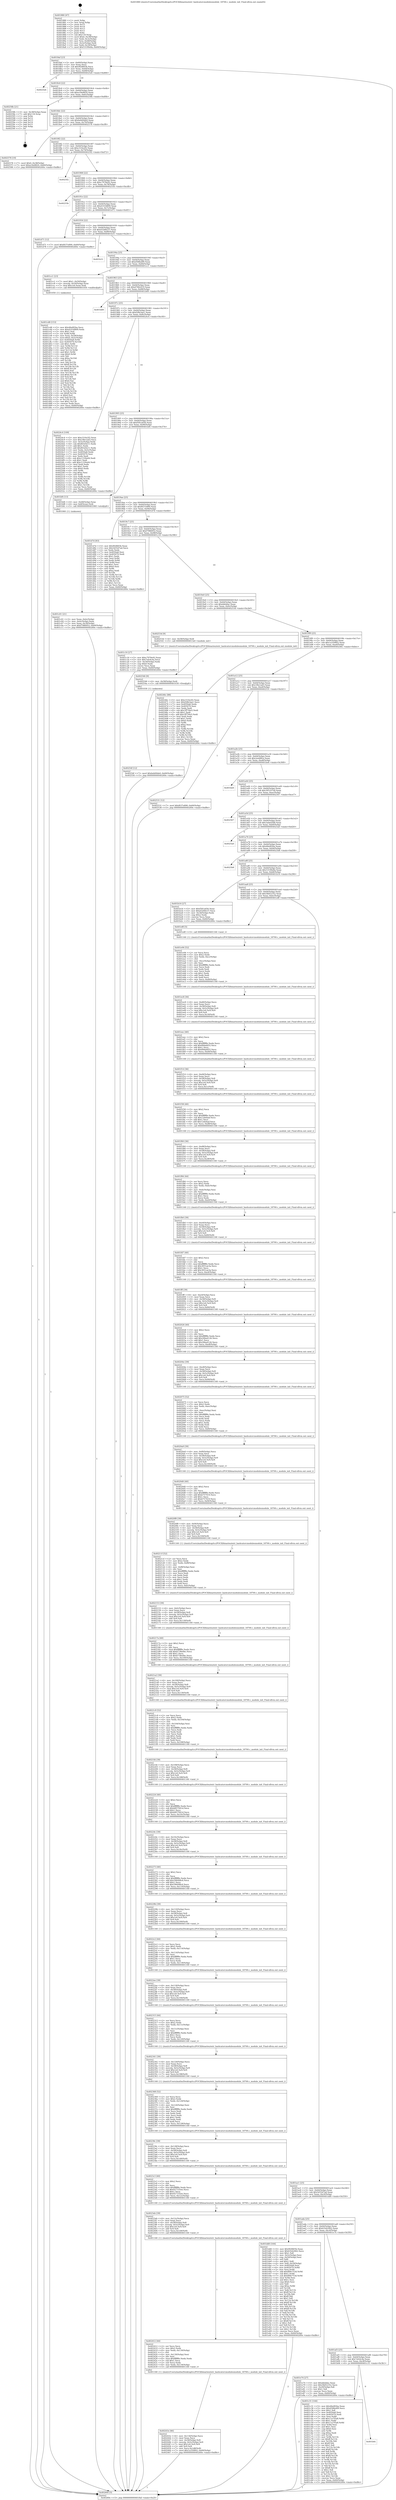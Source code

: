 digraph "0x401880" {
  label = "0x401880 (/mnt/c/Users/mathe/Desktop/tcc/POCII/binaries/extr_hashcatsrcmodulesmodule_18700.c_module_init_Final-ollvm.out::main(0))"
  labelloc = "t"
  node[shape=record]

  Entry [label="",width=0.3,height=0.3,shape=circle,fillcolor=black,style=filled]
  "0x4018af" [label="{
     0x4018af [23]\l
     | [instrs]\l
     &nbsp;&nbsp;0x4018af \<+3\>: mov -0x60(%rbp),%eax\l
     &nbsp;&nbsp;0x4018b2 \<+2\>: mov %eax,%ecx\l
     &nbsp;&nbsp;0x4018b4 \<+6\>: sub $0x9f286f3b,%ecx\l
     &nbsp;&nbsp;0x4018ba \<+3\>: mov %eax,-0x64(%rbp)\l
     &nbsp;&nbsp;0x4018bd \<+3\>: mov %ecx,-0x68(%rbp)\l
     &nbsp;&nbsp;0x4018c0 \<+6\>: je 00000000004025e6 \<main+0xd66\>\l
  }"]
  "0x4025e6" [label="{
     0x4025e6\l
  }", style=dashed]
  "0x4018c6" [label="{
     0x4018c6 [22]\l
     | [instrs]\l
     &nbsp;&nbsp;0x4018c6 \<+5\>: jmp 00000000004018cb \<main+0x4b\>\l
     &nbsp;&nbsp;0x4018cb \<+3\>: mov -0x64(%rbp),%eax\l
     &nbsp;&nbsp;0x4018ce \<+5\>: sub $0xa18e8820,%eax\l
     &nbsp;&nbsp;0x4018d3 \<+3\>: mov %eax,-0x6c(%rbp)\l
     &nbsp;&nbsp;0x4018d6 \<+6\>: je 000000000040258b \<main+0xd0b\>\l
  }"]
  Exit [label="",width=0.3,height=0.3,shape=circle,fillcolor=black,style=filled,peripheries=2]
  "0x40258b" [label="{
     0x40258b [21]\l
     | [instrs]\l
     &nbsp;&nbsp;0x40258b \<+3\>: mov -0x38(%rbp),%eax\l
     &nbsp;&nbsp;0x40258e \<+7\>: add $0x118,%rsp\l
     &nbsp;&nbsp;0x402595 \<+1\>: pop %rbx\l
     &nbsp;&nbsp;0x402596 \<+2\>: pop %r12\l
     &nbsp;&nbsp;0x402598 \<+2\>: pop %r13\l
     &nbsp;&nbsp;0x40259a \<+2\>: pop %r14\l
     &nbsp;&nbsp;0x40259c \<+2\>: pop %r15\l
     &nbsp;&nbsp;0x40259e \<+1\>: pop %rbp\l
     &nbsp;&nbsp;0x40259f \<+1\>: ret\l
  }"]
  "0x4018dc" [label="{
     0x4018dc [22]\l
     | [instrs]\l
     &nbsp;&nbsp;0x4018dc \<+5\>: jmp 00000000004018e1 \<main+0x61\>\l
     &nbsp;&nbsp;0x4018e1 \<+3\>: mov -0x64(%rbp),%eax\l
     &nbsp;&nbsp;0x4018e4 \<+5\>: sub $0xbeb00de0,%eax\l
     &nbsp;&nbsp;0x4018e9 \<+3\>: mov %eax,-0x70(%rbp)\l
     &nbsp;&nbsp;0x4018ec \<+6\>: je 0000000000402578 \<main+0xcf8\>\l
  }"]
  "0x40254f" [label="{
     0x40254f [12]\l
     | [instrs]\l
     &nbsp;&nbsp;0x40254f \<+7\>: movl $0xbeb00de0,-0x60(%rbp)\l
     &nbsp;&nbsp;0x402556 \<+5\>: jmp 000000000040260e \<main+0xd8e\>\l
  }"]
  "0x402578" [label="{
     0x402578 [19]\l
     | [instrs]\l
     &nbsp;&nbsp;0x402578 \<+7\>: movl $0x0,-0x38(%rbp)\l
     &nbsp;&nbsp;0x40257f \<+7\>: movl $0xa18e8820,-0x60(%rbp)\l
     &nbsp;&nbsp;0x402586 \<+5\>: jmp 000000000040260e \<main+0xd8e\>\l
  }"]
  "0x4018f2" [label="{
     0x4018f2 [22]\l
     | [instrs]\l
     &nbsp;&nbsp;0x4018f2 \<+5\>: jmp 00000000004018f7 \<main+0x77\>\l
     &nbsp;&nbsp;0x4018f7 \<+3\>: mov -0x64(%rbp),%eax\l
     &nbsp;&nbsp;0x4018fa \<+5\>: sub $0xc510e2f2,%eax\l
     &nbsp;&nbsp;0x4018ff \<+3\>: mov %eax,-0x74(%rbp)\l
     &nbsp;&nbsp;0x401902 \<+6\>: je 00000000004025f2 \<main+0xd72\>\l
  }"]
  "0x402546" [label="{
     0x402546 [9]\l
     | [instrs]\l
     &nbsp;&nbsp;0x402546 \<+4\>: mov -0x58(%rbp),%rdi\l
     &nbsp;&nbsp;0x40254a \<+5\>: call 0000000000401030 \<free@plt\>\l
     | [calls]\l
     &nbsp;&nbsp;0x401030 \{1\} (unknown)\l
  }"]
  "0x4025f2" [label="{
     0x4025f2\l
  }", style=dashed]
  "0x401908" [label="{
     0x401908 [22]\l
     | [instrs]\l
     &nbsp;&nbsp;0x401908 \<+5\>: jmp 000000000040190d \<main+0x8d\>\l
     &nbsp;&nbsp;0x40190d \<+3\>: mov -0x64(%rbp),%eax\l
     &nbsp;&nbsp;0x401910 \<+5\>: sub $0xc7978e92,%eax\l
     &nbsp;&nbsp;0x401915 \<+3\>: mov %eax,-0x78(%rbp)\l
     &nbsp;&nbsp;0x401918 \<+6\>: je 000000000040255b \<main+0xcdb\>\l
  }"]
  "0x40243e" [label="{
     0x40243e [46]\l
     | [instrs]\l
     &nbsp;&nbsp;0x40243e \<+6\>: mov -0x134(%rbp),%ecx\l
     &nbsp;&nbsp;0x402444 \<+3\>: imul %eax,%ecx\l
     &nbsp;&nbsp;0x402447 \<+4\>: mov -0x58(%rbp),%r8\l
     &nbsp;&nbsp;0x40244b \<+4\>: movslq -0x5c(%rbp),%r9\l
     &nbsp;&nbsp;0x40244f \<+7\>: imul $0x1e0,%r9,%r9\l
     &nbsp;&nbsp;0x402456 \<+3\>: add %r9,%r8\l
     &nbsp;&nbsp;0x402459 \<+7\>: mov %ecx,0x1d8(%r8)\l
     &nbsp;&nbsp;0x402460 \<+7\>: movl $0x1a350802,-0x60(%rbp)\l
     &nbsp;&nbsp;0x402467 \<+5\>: jmp 000000000040260e \<main+0xd8e\>\l
  }"]
  "0x40255b" [label="{
     0x40255b\l
  }", style=dashed]
  "0x40191e" [label="{
     0x40191e [22]\l
     | [instrs]\l
     &nbsp;&nbsp;0x40191e \<+5\>: jmp 0000000000401923 \<main+0xa3\>\l
     &nbsp;&nbsp;0x401923 \<+3\>: mov -0x64(%rbp),%eax\l
     &nbsp;&nbsp;0x401926 \<+5\>: sub $0xd1034809,%eax\l
     &nbsp;&nbsp;0x40192b \<+3\>: mov %eax,-0x7c(%rbp)\l
     &nbsp;&nbsp;0x40192e \<+6\>: je 0000000000401d71 \<main+0x4f1\>\l
  }"]
  "0x402412" [label="{
     0x402412 [44]\l
     | [instrs]\l
     &nbsp;&nbsp;0x402412 \<+2\>: xor %ecx,%ecx\l
     &nbsp;&nbsp;0x402414 \<+5\>: mov $0x2,%edx\l
     &nbsp;&nbsp;0x402419 \<+6\>: mov %edx,-0x130(%rbp)\l
     &nbsp;&nbsp;0x40241f \<+1\>: cltd\l
     &nbsp;&nbsp;0x402420 \<+6\>: mov -0x130(%rbp),%esi\l
     &nbsp;&nbsp;0x402426 \<+2\>: idiv %esi\l
     &nbsp;&nbsp;0x402428 \<+6\>: imul $0xfffffffe,%edx,%edx\l
     &nbsp;&nbsp;0x40242e \<+3\>: sub $0x1,%ecx\l
     &nbsp;&nbsp;0x402431 \<+2\>: sub %ecx,%edx\l
     &nbsp;&nbsp;0x402433 \<+6\>: mov %edx,-0x134(%rbp)\l
     &nbsp;&nbsp;0x402439 \<+5\>: call 0000000000401160 \<next_i\>\l
     | [calls]\l
     &nbsp;&nbsp;0x401160 \{1\} (/mnt/c/Users/mathe/Desktop/tcc/POCII/binaries/extr_hashcatsrcmodulesmodule_18700.c_module_init_Final-ollvm.out::next_i)\l
  }"]
  "0x401d71" [label="{
     0x401d71 [12]\l
     | [instrs]\l
     &nbsp;&nbsp;0x401d71 \<+7\>: movl $0xf637e890,-0x60(%rbp)\l
     &nbsp;&nbsp;0x401d78 \<+5\>: jmp 000000000040260e \<main+0xd8e\>\l
  }"]
  "0x401934" [label="{
     0x401934 [22]\l
     | [instrs]\l
     &nbsp;&nbsp;0x401934 \<+5\>: jmp 0000000000401939 \<main+0xb9\>\l
     &nbsp;&nbsp;0x401939 \<+3\>: mov -0x64(%rbp),%eax\l
     &nbsp;&nbsp;0x40193c \<+5\>: sub $0xd3268237,%eax\l
     &nbsp;&nbsp;0x401941 \<+3\>: mov %eax,-0x80(%rbp)\l
     &nbsp;&nbsp;0x401944 \<+6\>: je 0000000000401b31 \<main+0x2b1\>\l
  }"]
  "0x4023eb" [label="{
     0x4023eb [39]\l
     | [instrs]\l
     &nbsp;&nbsp;0x4023eb \<+6\>: mov -0x12c(%rbp),%ecx\l
     &nbsp;&nbsp;0x4023f1 \<+3\>: imul %eax,%ecx\l
     &nbsp;&nbsp;0x4023f4 \<+4\>: mov -0x58(%rbp),%r8\l
     &nbsp;&nbsp;0x4023f8 \<+4\>: movslq -0x5c(%rbp),%r9\l
     &nbsp;&nbsp;0x4023fc \<+7\>: imul $0x1e0,%r9,%r9\l
     &nbsp;&nbsp;0x402403 \<+3\>: add %r9,%r8\l
     &nbsp;&nbsp;0x402406 \<+7\>: mov %ecx,0x1d4(%r8)\l
     &nbsp;&nbsp;0x40240d \<+5\>: call 0000000000401160 \<next_i\>\l
     | [calls]\l
     &nbsp;&nbsp;0x401160 \{1\} (/mnt/c/Users/mathe/Desktop/tcc/POCII/binaries/extr_hashcatsrcmodulesmodule_18700.c_module_init_Final-ollvm.out::next_i)\l
  }"]
  "0x401b31" [label="{
     0x401b31\l
  }", style=dashed]
  "0x40194a" [label="{
     0x40194a [25]\l
     | [instrs]\l
     &nbsp;&nbsp;0x40194a \<+5\>: jmp 000000000040194f \<main+0xcf\>\l
     &nbsp;&nbsp;0x40194f \<+3\>: mov -0x64(%rbp),%eax\l
     &nbsp;&nbsp;0x401952 \<+5\>: sub $0xd588a4f9,%eax\l
     &nbsp;&nbsp;0x401957 \<+6\>: mov %eax,-0x84(%rbp)\l
     &nbsp;&nbsp;0x40195d \<+6\>: je 0000000000401cc1 \<main+0x441\>\l
  }"]
  "0x4023c3" [label="{
     0x4023c3 [40]\l
     | [instrs]\l
     &nbsp;&nbsp;0x4023c3 \<+5\>: mov $0x2,%ecx\l
     &nbsp;&nbsp;0x4023c8 \<+1\>: cltd\l
     &nbsp;&nbsp;0x4023c9 \<+2\>: idiv %ecx\l
     &nbsp;&nbsp;0x4023cb \<+6\>: imul $0xfffffffe,%edx,%ecx\l
     &nbsp;&nbsp;0x4023d1 \<+6\>: sub $0x927335ee,%ecx\l
     &nbsp;&nbsp;0x4023d7 \<+3\>: add $0x1,%ecx\l
     &nbsp;&nbsp;0x4023da \<+6\>: add $0x927335ee,%ecx\l
     &nbsp;&nbsp;0x4023e0 \<+6\>: mov %ecx,-0x12c(%rbp)\l
     &nbsp;&nbsp;0x4023e6 \<+5\>: call 0000000000401160 \<next_i\>\l
     | [calls]\l
     &nbsp;&nbsp;0x401160 \{1\} (/mnt/c/Users/mathe/Desktop/tcc/POCII/binaries/extr_hashcatsrcmodulesmodule_18700.c_module_init_Final-ollvm.out::next_i)\l
  }"]
  "0x401cc1" [label="{
     0x401cc1 [23]\l
     | [instrs]\l
     &nbsp;&nbsp;0x401cc1 \<+7\>: movl $0x1,-0x50(%rbp)\l
     &nbsp;&nbsp;0x401cc8 \<+4\>: movslq -0x50(%rbp),%rax\l
     &nbsp;&nbsp;0x401ccc \<+7\>: imul $0x1e0,%rax,%rdi\l
     &nbsp;&nbsp;0x401cd3 \<+5\>: call 0000000000401050 \<malloc@plt\>\l
     | [calls]\l
     &nbsp;&nbsp;0x401050 \{1\} (unknown)\l
  }"]
  "0x401963" [label="{
     0x401963 [25]\l
     | [instrs]\l
     &nbsp;&nbsp;0x401963 \<+5\>: jmp 0000000000401968 \<main+0xe8\>\l
     &nbsp;&nbsp;0x401968 \<+3\>: mov -0x64(%rbp),%eax\l
     &nbsp;&nbsp;0x40196b \<+5\>: sub $0xd768c619,%eax\l
     &nbsp;&nbsp;0x401970 \<+6\>: mov %eax,-0x88(%rbp)\l
     &nbsp;&nbsp;0x401976 \<+6\>: je 0000000000401b89 \<main+0x309\>\l
  }"]
  "0x40239c" [label="{
     0x40239c [39]\l
     | [instrs]\l
     &nbsp;&nbsp;0x40239c \<+6\>: mov -0x128(%rbp),%ecx\l
     &nbsp;&nbsp;0x4023a2 \<+3\>: imul %eax,%ecx\l
     &nbsp;&nbsp;0x4023a5 \<+4\>: mov -0x58(%rbp),%r8\l
     &nbsp;&nbsp;0x4023a9 \<+4\>: movslq -0x5c(%rbp),%r9\l
     &nbsp;&nbsp;0x4023ad \<+7\>: imul $0x1e0,%r9,%r9\l
     &nbsp;&nbsp;0x4023b4 \<+3\>: add %r9,%r8\l
     &nbsp;&nbsp;0x4023b7 \<+7\>: mov %ecx,0x1d0(%r8)\l
     &nbsp;&nbsp;0x4023be \<+5\>: call 0000000000401160 \<next_i\>\l
     | [calls]\l
     &nbsp;&nbsp;0x401160 \{1\} (/mnt/c/Users/mathe/Desktop/tcc/POCII/binaries/extr_hashcatsrcmodulesmodule_18700.c_module_init_Final-ollvm.out::next_i)\l
  }"]
  "0x401b89" [label="{
     0x401b89\l
  }", style=dashed]
  "0x40197c" [label="{
     0x40197c [25]\l
     | [instrs]\l
     &nbsp;&nbsp;0x40197c \<+5\>: jmp 0000000000401981 \<main+0x101\>\l
     &nbsp;&nbsp;0x401981 \<+3\>: mov -0x64(%rbp),%eax\l
     &nbsp;&nbsp;0x401984 \<+5\>: sub $0xf28b3aa1,%eax\l
     &nbsp;&nbsp;0x401989 \<+6\>: mov %eax,-0x8c(%rbp)\l
     &nbsp;&nbsp;0x40198f \<+6\>: je 00000000004024c4 \<main+0xc44\>\l
  }"]
  "0x402368" [label="{
     0x402368 [52]\l
     | [instrs]\l
     &nbsp;&nbsp;0x402368 \<+2\>: xor %ecx,%ecx\l
     &nbsp;&nbsp;0x40236a \<+5\>: mov $0x2,%edx\l
     &nbsp;&nbsp;0x40236f \<+6\>: mov %edx,-0x124(%rbp)\l
     &nbsp;&nbsp;0x402375 \<+1\>: cltd\l
     &nbsp;&nbsp;0x402376 \<+6\>: mov -0x124(%rbp),%esi\l
     &nbsp;&nbsp;0x40237c \<+2\>: idiv %esi\l
     &nbsp;&nbsp;0x40237e \<+6\>: imul $0xfffffffe,%edx,%edx\l
     &nbsp;&nbsp;0x402384 \<+2\>: mov %ecx,%edi\l
     &nbsp;&nbsp;0x402386 \<+2\>: sub %edx,%edi\l
     &nbsp;&nbsp;0x402388 \<+2\>: mov %ecx,%edx\l
     &nbsp;&nbsp;0x40238a \<+3\>: sub $0x1,%edx\l
     &nbsp;&nbsp;0x40238d \<+2\>: add %edx,%edi\l
     &nbsp;&nbsp;0x40238f \<+2\>: sub %edi,%ecx\l
     &nbsp;&nbsp;0x402391 \<+6\>: mov %ecx,-0x128(%rbp)\l
     &nbsp;&nbsp;0x402397 \<+5\>: call 0000000000401160 \<next_i\>\l
     | [calls]\l
     &nbsp;&nbsp;0x401160 \{1\} (/mnt/c/Users/mathe/Desktop/tcc/POCII/binaries/extr_hashcatsrcmodulesmodule_18700.c_module_init_Final-ollvm.out::next_i)\l
  }"]
  "0x4024c4" [label="{
     0x4024c4 [109]\l
     | [instrs]\l
     &nbsp;&nbsp;0x4024c4 \<+5\>: mov $0xc510e2f2,%eax\l
     &nbsp;&nbsp;0x4024c9 \<+5\>: mov $0x1f6e1ad3,%ecx\l
     &nbsp;&nbsp;0x4024ce \<+3\>: mov -0x5c(%rbp),%edx\l
     &nbsp;&nbsp;0x4024d1 \<+6\>: sub $0xf63e0e11,%edx\l
     &nbsp;&nbsp;0x4024d7 \<+3\>: add $0x1,%edx\l
     &nbsp;&nbsp;0x4024da \<+6\>: add $0xf63e0e11,%edx\l
     &nbsp;&nbsp;0x4024e0 \<+3\>: mov %edx,-0x5c(%rbp)\l
     &nbsp;&nbsp;0x4024e3 \<+7\>: mov 0x4050a8,%edx\l
     &nbsp;&nbsp;0x4024ea \<+7\>: mov 0x405070,%esi\l
     &nbsp;&nbsp;0x4024f1 \<+2\>: mov %edx,%edi\l
     &nbsp;&nbsp;0x4024f3 \<+6\>: sub $0xc1330a44,%edi\l
     &nbsp;&nbsp;0x4024f9 \<+3\>: sub $0x1,%edi\l
     &nbsp;&nbsp;0x4024fc \<+6\>: add $0xc1330a44,%edi\l
     &nbsp;&nbsp;0x402502 \<+3\>: imul %edi,%edx\l
     &nbsp;&nbsp;0x402505 \<+3\>: and $0x1,%edx\l
     &nbsp;&nbsp;0x402508 \<+3\>: cmp $0x0,%edx\l
     &nbsp;&nbsp;0x40250b \<+4\>: sete %r8b\l
     &nbsp;&nbsp;0x40250f \<+3\>: cmp $0xa,%esi\l
     &nbsp;&nbsp;0x402512 \<+4\>: setl %r9b\l
     &nbsp;&nbsp;0x402516 \<+3\>: mov %r8b,%r10b\l
     &nbsp;&nbsp;0x402519 \<+3\>: and %r9b,%r10b\l
     &nbsp;&nbsp;0x40251c \<+3\>: xor %r9b,%r8b\l
     &nbsp;&nbsp;0x40251f \<+3\>: or %r8b,%r10b\l
     &nbsp;&nbsp;0x402522 \<+4\>: test $0x1,%r10b\l
     &nbsp;&nbsp;0x402526 \<+3\>: cmovne %ecx,%eax\l
     &nbsp;&nbsp;0x402529 \<+3\>: mov %eax,-0x60(%rbp)\l
     &nbsp;&nbsp;0x40252c \<+5\>: jmp 000000000040260e \<main+0xd8e\>\l
  }"]
  "0x401995" [label="{
     0x401995 [25]\l
     | [instrs]\l
     &nbsp;&nbsp;0x401995 \<+5\>: jmp 000000000040199a \<main+0x11a\>\l
     &nbsp;&nbsp;0x40199a \<+3\>: mov -0x64(%rbp),%eax\l
     &nbsp;&nbsp;0x40199d \<+5\>: sub $0xf581a056,%eax\l
     &nbsp;&nbsp;0x4019a2 \<+6\>: mov %eax,-0x90(%rbp)\l
     &nbsp;&nbsp;0x4019a8 \<+6\>: je 0000000000401bf4 \<main+0x374\>\l
  }"]
  "0x402341" [label="{
     0x402341 [39]\l
     | [instrs]\l
     &nbsp;&nbsp;0x402341 \<+6\>: mov -0x120(%rbp),%ecx\l
     &nbsp;&nbsp;0x402347 \<+3\>: imul %eax,%ecx\l
     &nbsp;&nbsp;0x40234a \<+4\>: mov -0x58(%rbp),%r8\l
     &nbsp;&nbsp;0x40234e \<+4\>: movslq -0x5c(%rbp),%r9\l
     &nbsp;&nbsp;0x402352 \<+7\>: imul $0x1e0,%r9,%r9\l
     &nbsp;&nbsp;0x402359 \<+3\>: add %r9,%r8\l
     &nbsp;&nbsp;0x40235c \<+7\>: mov %ecx,0x198(%r8)\l
     &nbsp;&nbsp;0x402363 \<+5\>: call 0000000000401160 \<next_i\>\l
     | [calls]\l
     &nbsp;&nbsp;0x401160 \{1\} (/mnt/c/Users/mathe/Desktop/tcc/POCII/binaries/extr_hashcatsrcmodulesmodule_18700.c_module_init_Final-ollvm.out::next_i)\l
  }"]
  "0x401bf4" [label="{
     0x401bf4 [13]\l
     | [instrs]\l
     &nbsp;&nbsp;0x401bf4 \<+4\>: mov -0x48(%rbp),%rax\l
     &nbsp;&nbsp;0x401bf8 \<+4\>: mov 0x8(%rax),%rdi\l
     &nbsp;&nbsp;0x401bfc \<+5\>: call 0000000000401060 \<atoi@plt\>\l
     | [calls]\l
     &nbsp;&nbsp;0x401060 \{1\} (unknown)\l
  }"]
  "0x4019ae" [label="{
     0x4019ae [25]\l
     | [instrs]\l
     &nbsp;&nbsp;0x4019ae \<+5\>: jmp 00000000004019b3 \<main+0x133\>\l
     &nbsp;&nbsp;0x4019b3 \<+3\>: mov -0x64(%rbp),%eax\l
     &nbsp;&nbsp;0x4019b6 \<+5\>: sub $0xf637e890,%eax\l
     &nbsp;&nbsp;0x4019bb \<+6\>: mov %eax,-0x94(%rbp)\l
     &nbsp;&nbsp;0x4019c1 \<+6\>: je 0000000000401d7d \<main+0x4fd\>\l
  }"]
  "0x402315" [label="{
     0x402315 [44]\l
     | [instrs]\l
     &nbsp;&nbsp;0x402315 \<+2\>: xor %ecx,%ecx\l
     &nbsp;&nbsp;0x402317 \<+5\>: mov $0x2,%edx\l
     &nbsp;&nbsp;0x40231c \<+6\>: mov %edx,-0x11c(%rbp)\l
     &nbsp;&nbsp;0x402322 \<+1\>: cltd\l
     &nbsp;&nbsp;0x402323 \<+6\>: mov -0x11c(%rbp),%esi\l
     &nbsp;&nbsp;0x402329 \<+2\>: idiv %esi\l
     &nbsp;&nbsp;0x40232b \<+6\>: imul $0xfffffffe,%edx,%edx\l
     &nbsp;&nbsp;0x402331 \<+3\>: sub $0x1,%ecx\l
     &nbsp;&nbsp;0x402334 \<+2\>: sub %ecx,%edx\l
     &nbsp;&nbsp;0x402336 \<+6\>: mov %edx,-0x120(%rbp)\l
     &nbsp;&nbsp;0x40233c \<+5\>: call 0000000000401160 \<next_i\>\l
     | [calls]\l
     &nbsp;&nbsp;0x401160 \{1\} (/mnt/c/Users/mathe/Desktop/tcc/POCII/binaries/extr_hashcatsrcmodulesmodule_18700.c_module_init_Final-ollvm.out::next_i)\l
  }"]
  "0x401d7d" [label="{
     0x401d7d [83]\l
     | [instrs]\l
     &nbsp;&nbsp;0x401d7d \<+5\>: mov $0x9f286f3b,%eax\l
     &nbsp;&nbsp;0x401d82 \<+5\>: mov $0x5d35d7ad,%ecx\l
     &nbsp;&nbsp;0x401d87 \<+2\>: xor %edx,%edx\l
     &nbsp;&nbsp;0x401d89 \<+7\>: mov 0x4050a8,%esi\l
     &nbsp;&nbsp;0x401d90 \<+7\>: mov 0x405070,%edi\l
     &nbsp;&nbsp;0x401d97 \<+3\>: sub $0x1,%edx\l
     &nbsp;&nbsp;0x401d9a \<+3\>: mov %esi,%r8d\l
     &nbsp;&nbsp;0x401d9d \<+3\>: add %edx,%r8d\l
     &nbsp;&nbsp;0x401da0 \<+4\>: imul %r8d,%esi\l
     &nbsp;&nbsp;0x401da4 \<+3\>: and $0x1,%esi\l
     &nbsp;&nbsp;0x401da7 \<+3\>: cmp $0x0,%esi\l
     &nbsp;&nbsp;0x401daa \<+4\>: sete %r9b\l
     &nbsp;&nbsp;0x401dae \<+3\>: cmp $0xa,%edi\l
     &nbsp;&nbsp;0x401db1 \<+4\>: setl %r10b\l
     &nbsp;&nbsp;0x401db5 \<+3\>: mov %r9b,%r11b\l
     &nbsp;&nbsp;0x401db8 \<+3\>: and %r10b,%r11b\l
     &nbsp;&nbsp;0x401dbb \<+3\>: xor %r10b,%r9b\l
     &nbsp;&nbsp;0x401dbe \<+3\>: or %r9b,%r11b\l
     &nbsp;&nbsp;0x401dc1 \<+4\>: test $0x1,%r11b\l
     &nbsp;&nbsp;0x401dc5 \<+3\>: cmovne %ecx,%eax\l
     &nbsp;&nbsp;0x401dc8 \<+3\>: mov %eax,-0x60(%rbp)\l
     &nbsp;&nbsp;0x401dcb \<+5\>: jmp 000000000040260e \<main+0xd8e\>\l
  }"]
  "0x4019c7" [label="{
     0x4019c7 [25]\l
     | [instrs]\l
     &nbsp;&nbsp;0x4019c7 \<+5\>: jmp 00000000004019cc \<main+0x14c\>\l
     &nbsp;&nbsp;0x4019cc \<+3\>: mov -0x64(%rbp),%eax\l
     &nbsp;&nbsp;0x4019cf \<+5\>: sub $0xf7986952,%eax\l
     &nbsp;&nbsp;0x4019d4 \<+6\>: mov %eax,-0x98(%rbp)\l
     &nbsp;&nbsp;0x4019da \<+6\>: je 0000000000401c16 \<main+0x396\>\l
  }"]
  "0x4022ee" [label="{
     0x4022ee [39]\l
     | [instrs]\l
     &nbsp;&nbsp;0x4022ee \<+6\>: mov -0x118(%rbp),%ecx\l
     &nbsp;&nbsp;0x4022f4 \<+3\>: imul %eax,%ecx\l
     &nbsp;&nbsp;0x4022f7 \<+4\>: mov -0x58(%rbp),%r8\l
     &nbsp;&nbsp;0x4022fb \<+4\>: movslq -0x5c(%rbp),%r9\l
     &nbsp;&nbsp;0x4022ff \<+7\>: imul $0x1e0,%r9,%r9\l
     &nbsp;&nbsp;0x402306 \<+3\>: add %r9,%r8\l
     &nbsp;&nbsp;0x402309 \<+7\>: mov %ecx,0x194(%r8)\l
     &nbsp;&nbsp;0x402310 \<+5\>: call 0000000000401160 \<next_i\>\l
     | [calls]\l
     &nbsp;&nbsp;0x401160 \{1\} (/mnt/c/Users/mathe/Desktop/tcc/POCII/binaries/extr_hashcatsrcmodulesmodule_18700.c_module_init_Final-ollvm.out::next_i)\l
  }"]
  "0x401c16" [label="{
     0x401c16 [27]\l
     | [instrs]\l
     &nbsp;&nbsp;0x401c16 \<+5\>: mov $0xc7978e92,%eax\l
     &nbsp;&nbsp;0x401c1b \<+5\>: mov $0x7efc6c4a,%ecx\l
     &nbsp;&nbsp;0x401c20 \<+3\>: mov -0x30(%rbp),%edx\l
     &nbsp;&nbsp;0x401c23 \<+3\>: cmp $0x0,%edx\l
     &nbsp;&nbsp;0x401c26 \<+3\>: cmove %ecx,%eax\l
     &nbsp;&nbsp;0x401c29 \<+3\>: mov %eax,-0x60(%rbp)\l
     &nbsp;&nbsp;0x401c2c \<+5\>: jmp 000000000040260e \<main+0xd8e\>\l
  }"]
  "0x4019e0" [label="{
     0x4019e0 [25]\l
     | [instrs]\l
     &nbsp;&nbsp;0x4019e0 \<+5\>: jmp 00000000004019e5 \<main+0x165\>\l
     &nbsp;&nbsp;0x4019e5 \<+3\>: mov -0x64(%rbp),%eax\l
     &nbsp;&nbsp;0x4019e8 \<+5\>: sub $0xddebfac,%eax\l
     &nbsp;&nbsp;0x4019ed \<+6\>: mov %eax,-0x9c(%rbp)\l
     &nbsp;&nbsp;0x4019f3 \<+6\>: je 000000000040253d \<main+0xcbd\>\l
  }"]
  "0x4022c2" [label="{
     0x4022c2 [44]\l
     | [instrs]\l
     &nbsp;&nbsp;0x4022c2 \<+2\>: xor %ecx,%ecx\l
     &nbsp;&nbsp;0x4022c4 \<+5\>: mov $0x2,%edx\l
     &nbsp;&nbsp;0x4022c9 \<+6\>: mov %edx,-0x114(%rbp)\l
     &nbsp;&nbsp;0x4022cf \<+1\>: cltd\l
     &nbsp;&nbsp;0x4022d0 \<+6\>: mov -0x114(%rbp),%esi\l
     &nbsp;&nbsp;0x4022d6 \<+2\>: idiv %esi\l
     &nbsp;&nbsp;0x4022d8 \<+6\>: imul $0xfffffffe,%edx,%edx\l
     &nbsp;&nbsp;0x4022de \<+3\>: sub $0x1,%ecx\l
     &nbsp;&nbsp;0x4022e1 \<+2\>: sub %ecx,%edx\l
     &nbsp;&nbsp;0x4022e3 \<+6\>: mov %edx,-0x118(%rbp)\l
     &nbsp;&nbsp;0x4022e9 \<+5\>: call 0000000000401160 \<next_i\>\l
     | [calls]\l
     &nbsp;&nbsp;0x401160 \{1\} (/mnt/c/Users/mathe/Desktop/tcc/POCII/binaries/extr_hashcatsrcmodulesmodule_18700.c_module_init_Final-ollvm.out::next_i)\l
  }"]
  "0x40253d" [label="{
     0x40253d [9]\l
     | [instrs]\l
     &nbsp;&nbsp;0x40253d \<+4\>: mov -0x58(%rbp),%rdi\l
     &nbsp;&nbsp;0x402541 \<+5\>: call 00000000004013e0 \<module_init\>\l
     | [calls]\l
     &nbsp;&nbsp;0x4013e0 \{1\} (/mnt/c/Users/mathe/Desktop/tcc/POCII/binaries/extr_hashcatsrcmodulesmodule_18700.c_module_init_Final-ollvm.out::module_init)\l
  }"]
  "0x4019f9" [label="{
     0x4019f9 [25]\l
     | [instrs]\l
     &nbsp;&nbsp;0x4019f9 \<+5\>: jmp 00000000004019fe \<main+0x17e\>\l
     &nbsp;&nbsp;0x4019fe \<+3\>: mov -0x64(%rbp),%eax\l
     &nbsp;&nbsp;0x401a01 \<+5\>: sub $0x1a350802,%eax\l
     &nbsp;&nbsp;0x401a06 \<+6\>: mov %eax,-0xa0(%rbp)\l
     &nbsp;&nbsp;0x401a0c \<+6\>: je 000000000040246c \<main+0xbec\>\l
  }"]
  "0x40229b" [label="{
     0x40229b [39]\l
     | [instrs]\l
     &nbsp;&nbsp;0x40229b \<+6\>: mov -0x110(%rbp),%ecx\l
     &nbsp;&nbsp;0x4022a1 \<+3\>: imul %eax,%ecx\l
     &nbsp;&nbsp;0x4022a4 \<+4\>: mov -0x58(%rbp),%r8\l
     &nbsp;&nbsp;0x4022a8 \<+4\>: movslq -0x5c(%rbp),%r9\l
     &nbsp;&nbsp;0x4022ac \<+7\>: imul $0x1e0,%r9,%r9\l
     &nbsp;&nbsp;0x4022b3 \<+3\>: add %r9,%r8\l
     &nbsp;&nbsp;0x4022b6 \<+7\>: mov %ecx,0x190(%r8)\l
     &nbsp;&nbsp;0x4022bd \<+5\>: call 0000000000401160 \<next_i\>\l
     | [calls]\l
     &nbsp;&nbsp;0x401160 \{1\} (/mnt/c/Users/mathe/Desktop/tcc/POCII/binaries/extr_hashcatsrcmodulesmodule_18700.c_module_init_Final-ollvm.out::next_i)\l
  }"]
  "0x40246c" [label="{
     0x40246c [88]\l
     | [instrs]\l
     &nbsp;&nbsp;0x40246c \<+5\>: mov $0xc510e2f2,%eax\l
     &nbsp;&nbsp;0x402471 \<+5\>: mov $0xf28b3aa1,%ecx\l
     &nbsp;&nbsp;0x402476 \<+7\>: mov 0x4050a8,%edx\l
     &nbsp;&nbsp;0x40247d \<+7\>: mov 0x405070,%esi\l
     &nbsp;&nbsp;0x402484 \<+2\>: mov %edx,%edi\l
     &nbsp;&nbsp;0x402486 \<+6\>: sub $0x1ff756e5,%edi\l
     &nbsp;&nbsp;0x40248c \<+3\>: sub $0x1,%edi\l
     &nbsp;&nbsp;0x40248f \<+6\>: add $0x1ff756e5,%edi\l
     &nbsp;&nbsp;0x402495 \<+3\>: imul %edi,%edx\l
     &nbsp;&nbsp;0x402498 \<+3\>: and $0x1,%edx\l
     &nbsp;&nbsp;0x40249b \<+3\>: cmp $0x0,%edx\l
     &nbsp;&nbsp;0x40249e \<+4\>: sete %r8b\l
     &nbsp;&nbsp;0x4024a2 \<+3\>: cmp $0xa,%esi\l
     &nbsp;&nbsp;0x4024a5 \<+4\>: setl %r9b\l
     &nbsp;&nbsp;0x4024a9 \<+3\>: mov %r8b,%r10b\l
     &nbsp;&nbsp;0x4024ac \<+3\>: and %r9b,%r10b\l
     &nbsp;&nbsp;0x4024af \<+3\>: xor %r9b,%r8b\l
     &nbsp;&nbsp;0x4024b2 \<+3\>: or %r8b,%r10b\l
     &nbsp;&nbsp;0x4024b5 \<+4\>: test $0x1,%r10b\l
     &nbsp;&nbsp;0x4024b9 \<+3\>: cmovne %ecx,%eax\l
     &nbsp;&nbsp;0x4024bc \<+3\>: mov %eax,-0x60(%rbp)\l
     &nbsp;&nbsp;0x4024bf \<+5\>: jmp 000000000040260e \<main+0xd8e\>\l
  }"]
  "0x401a12" [label="{
     0x401a12 [25]\l
     | [instrs]\l
     &nbsp;&nbsp;0x401a12 \<+5\>: jmp 0000000000401a17 \<main+0x197\>\l
     &nbsp;&nbsp;0x401a17 \<+3\>: mov -0x64(%rbp),%eax\l
     &nbsp;&nbsp;0x401a1a \<+5\>: sub $0x1f6e1ad3,%eax\l
     &nbsp;&nbsp;0x401a1f \<+6\>: mov %eax,-0xa4(%rbp)\l
     &nbsp;&nbsp;0x401a25 \<+6\>: je 0000000000402531 \<main+0xcb1\>\l
  }"]
  "0x402273" [label="{
     0x402273 [40]\l
     | [instrs]\l
     &nbsp;&nbsp;0x402273 \<+5\>: mov $0x2,%ecx\l
     &nbsp;&nbsp;0x402278 \<+1\>: cltd\l
     &nbsp;&nbsp;0x402279 \<+2\>: idiv %ecx\l
     &nbsp;&nbsp;0x40227b \<+6\>: imul $0xfffffffe,%edx,%ecx\l
     &nbsp;&nbsp;0x402281 \<+6\>: add $0x596498c6,%ecx\l
     &nbsp;&nbsp;0x402287 \<+3\>: add $0x1,%ecx\l
     &nbsp;&nbsp;0x40228a \<+6\>: sub $0x596498c6,%ecx\l
     &nbsp;&nbsp;0x402290 \<+6\>: mov %ecx,-0x110(%rbp)\l
     &nbsp;&nbsp;0x402296 \<+5\>: call 0000000000401160 \<next_i\>\l
     | [calls]\l
     &nbsp;&nbsp;0x401160 \{1\} (/mnt/c/Users/mathe/Desktop/tcc/POCII/binaries/extr_hashcatsrcmodulesmodule_18700.c_module_init_Final-ollvm.out::next_i)\l
  }"]
  "0x402531" [label="{
     0x402531 [12]\l
     | [instrs]\l
     &nbsp;&nbsp;0x402531 \<+7\>: movl $0xf637e890,-0x60(%rbp)\l
     &nbsp;&nbsp;0x402538 \<+5\>: jmp 000000000040260e \<main+0xd8e\>\l
  }"]
  "0x401a2b" [label="{
     0x401a2b [25]\l
     | [instrs]\l
     &nbsp;&nbsp;0x401a2b \<+5\>: jmp 0000000000401a30 \<main+0x1b0\>\l
     &nbsp;&nbsp;0x401a30 \<+3\>: mov -0x64(%rbp),%eax\l
     &nbsp;&nbsp;0x401a33 \<+5\>: sub $0x2ee68fce,%eax\l
     &nbsp;&nbsp;0x401a38 \<+6\>: mov %eax,-0xa8(%rbp)\l
     &nbsp;&nbsp;0x401a3e \<+6\>: je 0000000000401be8 \<main+0x368\>\l
  }"]
  "0x40224c" [label="{
     0x40224c [39]\l
     | [instrs]\l
     &nbsp;&nbsp;0x40224c \<+6\>: mov -0x10c(%rbp),%ecx\l
     &nbsp;&nbsp;0x402252 \<+3\>: imul %eax,%ecx\l
     &nbsp;&nbsp;0x402255 \<+4\>: mov -0x58(%rbp),%r8\l
     &nbsp;&nbsp;0x402259 \<+4\>: movslq -0x5c(%rbp),%r9\l
     &nbsp;&nbsp;0x40225d \<+7\>: imul $0x1e0,%r9,%r9\l
     &nbsp;&nbsp;0x402264 \<+3\>: add %r9,%r8\l
     &nbsp;&nbsp;0x402267 \<+7\>: mov %ecx,0x18c(%r8)\l
     &nbsp;&nbsp;0x40226e \<+5\>: call 0000000000401160 \<next_i\>\l
     | [calls]\l
     &nbsp;&nbsp;0x401160 \{1\} (/mnt/c/Users/mathe/Desktop/tcc/POCII/binaries/extr_hashcatsrcmodulesmodule_18700.c_module_init_Final-ollvm.out::next_i)\l
  }"]
  "0x401be8" [label="{
     0x401be8\l
  }", style=dashed]
  "0x401a44" [label="{
     0x401a44 [25]\l
     | [instrs]\l
     &nbsp;&nbsp;0x401a44 \<+5\>: jmp 0000000000401a49 \<main+0x1c9\>\l
     &nbsp;&nbsp;0x401a49 \<+3\>: mov -0x64(%rbp),%eax\l
     &nbsp;&nbsp;0x401a4c \<+5\>: sub $0x395107e8,%eax\l
     &nbsp;&nbsp;0x401a51 \<+6\>: mov %eax,-0xac(%rbp)\l
     &nbsp;&nbsp;0x401a57 \<+6\>: je 0000000000402567 \<main+0xce7\>\l
  }"]
  "0x402224" [label="{
     0x402224 [40]\l
     | [instrs]\l
     &nbsp;&nbsp;0x402224 \<+5\>: mov $0x2,%ecx\l
     &nbsp;&nbsp;0x402229 \<+1\>: cltd\l
     &nbsp;&nbsp;0x40222a \<+2\>: idiv %ecx\l
     &nbsp;&nbsp;0x40222c \<+6\>: imul $0xfffffffe,%edx,%ecx\l
     &nbsp;&nbsp;0x402232 \<+6\>: sub $0xb857941d,%ecx\l
     &nbsp;&nbsp;0x402238 \<+3\>: add $0x1,%ecx\l
     &nbsp;&nbsp;0x40223b \<+6\>: add $0xb857941d,%ecx\l
     &nbsp;&nbsp;0x402241 \<+6\>: mov %ecx,-0x10c(%rbp)\l
     &nbsp;&nbsp;0x402247 \<+5\>: call 0000000000401160 \<next_i\>\l
     | [calls]\l
     &nbsp;&nbsp;0x401160 \{1\} (/mnt/c/Users/mathe/Desktop/tcc/POCII/binaries/extr_hashcatsrcmodulesmodule_18700.c_module_init_Final-ollvm.out::next_i)\l
  }"]
  "0x402567" [label="{
     0x402567\l
  }", style=dashed]
  "0x401a5d" [label="{
     0x401a5d [25]\l
     | [instrs]\l
     &nbsp;&nbsp;0x401a5d \<+5\>: jmp 0000000000401a62 \<main+0x1e2\>\l
     &nbsp;&nbsp;0x401a62 \<+3\>: mov -0x64(%rbp),%eax\l
     &nbsp;&nbsp;0x401a65 \<+5\>: sub $0x3aded3b8,%eax\l
     &nbsp;&nbsp;0x401a6a \<+6\>: mov %eax,-0xb0(%rbp)\l
     &nbsp;&nbsp;0x401a70 \<+6\>: je 00000000004025a0 \<main+0xd20\>\l
  }"]
  "0x4021fd" [label="{
     0x4021fd [39]\l
     | [instrs]\l
     &nbsp;&nbsp;0x4021fd \<+6\>: mov -0x108(%rbp),%ecx\l
     &nbsp;&nbsp;0x402203 \<+3\>: imul %eax,%ecx\l
     &nbsp;&nbsp;0x402206 \<+4\>: mov -0x58(%rbp),%r8\l
     &nbsp;&nbsp;0x40220a \<+4\>: movslq -0x5c(%rbp),%r9\l
     &nbsp;&nbsp;0x40220e \<+7\>: imul $0x1e0,%r9,%r9\l
     &nbsp;&nbsp;0x402215 \<+3\>: add %r9,%r8\l
     &nbsp;&nbsp;0x402218 \<+7\>: mov %ecx,0x188(%r8)\l
     &nbsp;&nbsp;0x40221f \<+5\>: call 0000000000401160 \<next_i\>\l
     | [calls]\l
     &nbsp;&nbsp;0x401160 \{1\} (/mnt/c/Users/mathe/Desktop/tcc/POCII/binaries/extr_hashcatsrcmodulesmodule_18700.c_module_init_Final-ollvm.out::next_i)\l
  }"]
  "0x4025a0" [label="{
     0x4025a0\l
  }", style=dashed]
  "0x401a76" [label="{
     0x401a76 [25]\l
     | [instrs]\l
     &nbsp;&nbsp;0x401a76 \<+5\>: jmp 0000000000401a7b \<main+0x1fb\>\l
     &nbsp;&nbsp;0x401a7b \<+3\>: mov -0x64(%rbp),%eax\l
     &nbsp;&nbsp;0x401a7e \<+5\>: sub $0x48a9f2ba,%eax\l
     &nbsp;&nbsp;0x401a83 \<+6\>: mov %eax,-0xb4(%rbp)\l
     &nbsp;&nbsp;0x401a89 \<+6\>: je 00000000004025b8 \<main+0xd38\>\l
  }"]
  "0x4021c9" [label="{
     0x4021c9 [52]\l
     | [instrs]\l
     &nbsp;&nbsp;0x4021c9 \<+2\>: xor %ecx,%ecx\l
     &nbsp;&nbsp;0x4021cb \<+5\>: mov $0x2,%edx\l
     &nbsp;&nbsp;0x4021d0 \<+6\>: mov %edx,-0x104(%rbp)\l
     &nbsp;&nbsp;0x4021d6 \<+1\>: cltd\l
     &nbsp;&nbsp;0x4021d7 \<+6\>: mov -0x104(%rbp),%esi\l
     &nbsp;&nbsp;0x4021dd \<+2\>: idiv %esi\l
     &nbsp;&nbsp;0x4021df \<+6\>: imul $0xfffffffe,%edx,%edx\l
     &nbsp;&nbsp;0x4021e5 \<+2\>: mov %ecx,%edi\l
     &nbsp;&nbsp;0x4021e7 \<+2\>: sub %edx,%edi\l
     &nbsp;&nbsp;0x4021e9 \<+2\>: mov %ecx,%edx\l
     &nbsp;&nbsp;0x4021eb \<+3\>: sub $0x1,%edx\l
     &nbsp;&nbsp;0x4021ee \<+2\>: add %edx,%edi\l
     &nbsp;&nbsp;0x4021f0 \<+2\>: sub %edi,%ecx\l
     &nbsp;&nbsp;0x4021f2 \<+6\>: mov %ecx,-0x108(%rbp)\l
     &nbsp;&nbsp;0x4021f8 \<+5\>: call 0000000000401160 \<next_i\>\l
     | [calls]\l
     &nbsp;&nbsp;0x401160 \{1\} (/mnt/c/Users/mathe/Desktop/tcc/POCII/binaries/extr_hashcatsrcmodulesmodule_18700.c_module_init_Final-ollvm.out::next_i)\l
  }"]
  "0x4025b8" [label="{
     0x4025b8\l
  }", style=dashed]
  "0x401a8f" [label="{
     0x401a8f [25]\l
     | [instrs]\l
     &nbsp;&nbsp;0x401a8f \<+5\>: jmp 0000000000401a94 \<main+0x214\>\l
     &nbsp;&nbsp;0x401a94 \<+3\>: mov -0x64(%rbp),%eax\l
     &nbsp;&nbsp;0x401a97 \<+5\>: sub $0x53199e8a,%eax\l
     &nbsp;&nbsp;0x401a9c \<+6\>: mov %eax,-0xb8(%rbp)\l
     &nbsp;&nbsp;0x401aa2 \<+6\>: je 0000000000401b16 \<main+0x296\>\l
  }"]
  "0x4021a2" [label="{
     0x4021a2 [39]\l
     | [instrs]\l
     &nbsp;&nbsp;0x4021a2 \<+6\>: mov -0x100(%rbp),%ecx\l
     &nbsp;&nbsp;0x4021a8 \<+3\>: imul %eax,%ecx\l
     &nbsp;&nbsp;0x4021ab \<+4\>: mov -0x58(%rbp),%r8\l
     &nbsp;&nbsp;0x4021af \<+4\>: movslq -0x5c(%rbp),%r9\l
     &nbsp;&nbsp;0x4021b3 \<+7\>: imul $0x1e0,%r9,%r9\l
     &nbsp;&nbsp;0x4021ba \<+3\>: add %r9,%r8\l
     &nbsp;&nbsp;0x4021bd \<+7\>: mov %ecx,0x130(%r8)\l
     &nbsp;&nbsp;0x4021c4 \<+5\>: call 0000000000401160 \<next_i\>\l
     | [calls]\l
     &nbsp;&nbsp;0x401160 \{1\} (/mnt/c/Users/mathe/Desktop/tcc/POCII/binaries/extr_hashcatsrcmodulesmodule_18700.c_module_init_Final-ollvm.out::next_i)\l
  }"]
  "0x401b16" [label="{
     0x401b16 [27]\l
     | [instrs]\l
     &nbsp;&nbsp;0x401b16 \<+5\>: mov $0xf581a056,%eax\l
     &nbsp;&nbsp;0x401b1b \<+5\>: mov $0xd3268237,%ecx\l
     &nbsp;&nbsp;0x401b20 \<+3\>: mov -0x34(%rbp),%edx\l
     &nbsp;&nbsp;0x401b23 \<+3\>: cmp $0x2,%edx\l
     &nbsp;&nbsp;0x401b26 \<+3\>: cmovne %ecx,%eax\l
     &nbsp;&nbsp;0x401b29 \<+3\>: mov %eax,-0x60(%rbp)\l
     &nbsp;&nbsp;0x401b2c \<+5\>: jmp 000000000040260e \<main+0xd8e\>\l
  }"]
  "0x401aa8" [label="{
     0x401aa8 [25]\l
     | [instrs]\l
     &nbsp;&nbsp;0x401aa8 \<+5\>: jmp 0000000000401aad \<main+0x22d\>\l
     &nbsp;&nbsp;0x401aad \<+3\>: mov -0x64(%rbp),%eax\l
     &nbsp;&nbsp;0x401ab0 \<+5\>: sub $0x58d52352,%eax\l
     &nbsp;&nbsp;0x401ab5 \<+6\>: mov %eax,-0xbc(%rbp)\l
     &nbsp;&nbsp;0x401abb \<+6\>: je 0000000000401e8f \<main+0x60f\>\l
  }"]
  "0x40260e" [label="{
     0x40260e [5]\l
     | [instrs]\l
     &nbsp;&nbsp;0x40260e \<+5\>: jmp 00000000004018af \<main+0x2f\>\l
  }"]
  "0x401880" [label="{
     0x401880 [47]\l
     | [instrs]\l
     &nbsp;&nbsp;0x401880 \<+1\>: push %rbp\l
     &nbsp;&nbsp;0x401881 \<+3\>: mov %rsp,%rbp\l
     &nbsp;&nbsp;0x401884 \<+2\>: push %r15\l
     &nbsp;&nbsp;0x401886 \<+2\>: push %r14\l
     &nbsp;&nbsp;0x401888 \<+2\>: push %r13\l
     &nbsp;&nbsp;0x40188a \<+2\>: push %r12\l
     &nbsp;&nbsp;0x40188c \<+1\>: push %rbx\l
     &nbsp;&nbsp;0x40188d \<+7\>: sub $0x118,%rsp\l
     &nbsp;&nbsp;0x401894 \<+7\>: movl $0x0,-0x38(%rbp)\l
     &nbsp;&nbsp;0x40189b \<+3\>: mov %edi,-0x3c(%rbp)\l
     &nbsp;&nbsp;0x40189e \<+4\>: mov %rsi,-0x48(%rbp)\l
     &nbsp;&nbsp;0x4018a2 \<+3\>: mov -0x3c(%rbp),%edi\l
     &nbsp;&nbsp;0x4018a5 \<+3\>: mov %edi,-0x34(%rbp)\l
     &nbsp;&nbsp;0x4018a8 \<+7\>: movl $0x53199e8a,-0x60(%rbp)\l
  }"]
  "0x401c01" [label="{
     0x401c01 [21]\l
     | [instrs]\l
     &nbsp;&nbsp;0x401c01 \<+3\>: mov %eax,-0x4c(%rbp)\l
     &nbsp;&nbsp;0x401c04 \<+3\>: mov -0x4c(%rbp),%eax\l
     &nbsp;&nbsp;0x401c07 \<+3\>: mov %eax,-0x30(%rbp)\l
     &nbsp;&nbsp;0x401c0a \<+7\>: movl $0xf7986952,-0x60(%rbp)\l
     &nbsp;&nbsp;0x401c11 \<+5\>: jmp 000000000040260e \<main+0xd8e\>\l
  }"]
  "0x40217a" [label="{
     0x40217a [40]\l
     | [instrs]\l
     &nbsp;&nbsp;0x40217a \<+5\>: mov $0x2,%ecx\l
     &nbsp;&nbsp;0x40217f \<+1\>: cltd\l
     &nbsp;&nbsp;0x402180 \<+2\>: idiv %ecx\l
     &nbsp;&nbsp;0x402182 \<+6\>: imul $0xfffffffe,%edx,%ecx\l
     &nbsp;&nbsp;0x402188 \<+6\>: add $0xb738e0bc,%ecx\l
     &nbsp;&nbsp;0x40218e \<+3\>: add $0x1,%ecx\l
     &nbsp;&nbsp;0x402191 \<+6\>: sub $0xb738e0bc,%ecx\l
     &nbsp;&nbsp;0x402197 \<+6\>: mov %ecx,-0x100(%rbp)\l
     &nbsp;&nbsp;0x40219d \<+5\>: call 0000000000401160 \<next_i\>\l
     | [calls]\l
     &nbsp;&nbsp;0x401160 \{1\} (/mnt/c/Users/mathe/Desktop/tcc/POCII/binaries/extr_hashcatsrcmodulesmodule_18700.c_module_init_Final-ollvm.out::next_i)\l
  }"]
  "0x401e8f" [label="{
     0x401e8f [5]\l
     | [instrs]\l
     &nbsp;&nbsp;0x401e8f \<+5\>: call 0000000000401160 \<next_i\>\l
     | [calls]\l
     &nbsp;&nbsp;0x401160 \{1\} (/mnt/c/Users/mathe/Desktop/tcc/POCII/binaries/extr_hashcatsrcmodulesmodule_18700.c_module_init_Final-ollvm.out::next_i)\l
  }"]
  "0x401ac1" [label="{
     0x401ac1 [25]\l
     | [instrs]\l
     &nbsp;&nbsp;0x401ac1 \<+5\>: jmp 0000000000401ac6 \<main+0x246\>\l
     &nbsp;&nbsp;0x401ac6 \<+3\>: mov -0x64(%rbp),%eax\l
     &nbsp;&nbsp;0x401ac9 \<+5\>: sub $0x5d35d7ad,%eax\l
     &nbsp;&nbsp;0x401ace \<+6\>: mov %eax,-0xc0(%rbp)\l
     &nbsp;&nbsp;0x401ad4 \<+6\>: je 0000000000401dd0 \<main+0x550\>\l
  }"]
  "0x402153" [label="{
     0x402153 [39]\l
     | [instrs]\l
     &nbsp;&nbsp;0x402153 \<+6\>: mov -0xfc(%rbp),%ecx\l
     &nbsp;&nbsp;0x402159 \<+3\>: imul %eax,%ecx\l
     &nbsp;&nbsp;0x40215c \<+4\>: mov -0x58(%rbp),%r8\l
     &nbsp;&nbsp;0x402160 \<+4\>: movslq -0x5c(%rbp),%r9\l
     &nbsp;&nbsp;0x402164 \<+7\>: imul $0x1e0,%r9,%r9\l
     &nbsp;&nbsp;0x40216b \<+3\>: add %r9,%r8\l
     &nbsp;&nbsp;0x40216e \<+7\>: mov %ecx,0x118(%r8)\l
     &nbsp;&nbsp;0x402175 \<+5\>: call 0000000000401160 \<next_i\>\l
     | [calls]\l
     &nbsp;&nbsp;0x401160 \{1\} (/mnt/c/Users/mathe/Desktop/tcc/POCII/binaries/extr_hashcatsrcmodulesmodule_18700.c_module_init_Final-ollvm.out::next_i)\l
  }"]
  "0x401dd0" [label="{
     0x401dd0 [164]\l
     | [instrs]\l
     &nbsp;&nbsp;0x401dd0 \<+5\>: mov $0x9f286f3b,%eax\l
     &nbsp;&nbsp;0x401dd5 \<+5\>: mov $0x61b42062,%ecx\l
     &nbsp;&nbsp;0x401dda \<+2\>: mov $0x1,%dl\l
     &nbsp;&nbsp;0x401ddc \<+3\>: mov -0x5c(%rbp),%esi\l
     &nbsp;&nbsp;0x401ddf \<+3\>: cmp -0x50(%rbp),%esi\l
     &nbsp;&nbsp;0x401de2 \<+4\>: setl %dil\l
     &nbsp;&nbsp;0x401de6 \<+4\>: and $0x1,%dil\l
     &nbsp;&nbsp;0x401dea \<+4\>: mov %dil,-0x29(%rbp)\l
     &nbsp;&nbsp;0x401dee \<+7\>: mov 0x4050a8,%esi\l
     &nbsp;&nbsp;0x401df5 \<+8\>: mov 0x405070,%r8d\l
     &nbsp;&nbsp;0x401dfd \<+3\>: mov %esi,%r9d\l
     &nbsp;&nbsp;0x401e00 \<+7\>: add $0x8f9e753d,%r9d\l
     &nbsp;&nbsp;0x401e07 \<+4\>: sub $0x1,%r9d\l
     &nbsp;&nbsp;0x401e0b \<+7\>: sub $0x8f9e753d,%r9d\l
     &nbsp;&nbsp;0x401e12 \<+4\>: imul %r9d,%esi\l
     &nbsp;&nbsp;0x401e16 \<+3\>: and $0x1,%esi\l
     &nbsp;&nbsp;0x401e19 \<+3\>: cmp $0x0,%esi\l
     &nbsp;&nbsp;0x401e1c \<+4\>: sete %dil\l
     &nbsp;&nbsp;0x401e20 \<+4\>: cmp $0xa,%r8d\l
     &nbsp;&nbsp;0x401e24 \<+4\>: setl %r10b\l
     &nbsp;&nbsp;0x401e28 \<+3\>: mov %dil,%r11b\l
     &nbsp;&nbsp;0x401e2b \<+4\>: xor $0xff,%r11b\l
     &nbsp;&nbsp;0x401e2f \<+3\>: mov %r10b,%bl\l
     &nbsp;&nbsp;0x401e32 \<+3\>: xor $0xff,%bl\l
     &nbsp;&nbsp;0x401e35 \<+3\>: xor $0x1,%dl\l
     &nbsp;&nbsp;0x401e38 \<+3\>: mov %r11b,%r14b\l
     &nbsp;&nbsp;0x401e3b \<+4\>: and $0xff,%r14b\l
     &nbsp;&nbsp;0x401e3f \<+3\>: and %dl,%dil\l
     &nbsp;&nbsp;0x401e42 \<+3\>: mov %bl,%r15b\l
     &nbsp;&nbsp;0x401e45 \<+4\>: and $0xff,%r15b\l
     &nbsp;&nbsp;0x401e49 \<+3\>: and %dl,%r10b\l
     &nbsp;&nbsp;0x401e4c \<+3\>: or %dil,%r14b\l
     &nbsp;&nbsp;0x401e4f \<+3\>: or %r10b,%r15b\l
     &nbsp;&nbsp;0x401e52 \<+3\>: xor %r15b,%r14b\l
     &nbsp;&nbsp;0x401e55 \<+3\>: or %bl,%r11b\l
     &nbsp;&nbsp;0x401e58 \<+4\>: xor $0xff,%r11b\l
     &nbsp;&nbsp;0x401e5c \<+3\>: or $0x1,%dl\l
     &nbsp;&nbsp;0x401e5f \<+3\>: and %dl,%r11b\l
     &nbsp;&nbsp;0x401e62 \<+3\>: or %r11b,%r14b\l
     &nbsp;&nbsp;0x401e65 \<+4\>: test $0x1,%r14b\l
     &nbsp;&nbsp;0x401e69 \<+3\>: cmovne %ecx,%eax\l
     &nbsp;&nbsp;0x401e6c \<+3\>: mov %eax,-0x60(%rbp)\l
     &nbsp;&nbsp;0x401e6f \<+5\>: jmp 000000000040260e \<main+0xd8e\>\l
  }"]
  "0x401ada" [label="{
     0x401ada [25]\l
     | [instrs]\l
     &nbsp;&nbsp;0x401ada \<+5\>: jmp 0000000000401adf \<main+0x25f\>\l
     &nbsp;&nbsp;0x401adf \<+3\>: mov -0x64(%rbp),%eax\l
     &nbsp;&nbsp;0x401ae2 \<+5\>: sub $0x61b42062,%eax\l
     &nbsp;&nbsp;0x401ae7 \<+6\>: mov %eax,-0xc4(%rbp)\l
     &nbsp;&nbsp;0x401aed \<+6\>: je 0000000000401e74 \<main+0x5f4\>\l
  }"]
  "0x40211f" [label="{
     0x40211f [52]\l
     | [instrs]\l
     &nbsp;&nbsp;0x40211f \<+2\>: xor %ecx,%ecx\l
     &nbsp;&nbsp;0x402121 \<+5\>: mov $0x2,%edx\l
     &nbsp;&nbsp;0x402126 \<+6\>: mov %edx,-0xf8(%rbp)\l
     &nbsp;&nbsp;0x40212c \<+1\>: cltd\l
     &nbsp;&nbsp;0x40212d \<+6\>: mov -0xf8(%rbp),%esi\l
     &nbsp;&nbsp;0x402133 \<+2\>: idiv %esi\l
     &nbsp;&nbsp;0x402135 \<+6\>: imul $0xfffffffe,%edx,%edx\l
     &nbsp;&nbsp;0x40213b \<+2\>: mov %ecx,%edi\l
     &nbsp;&nbsp;0x40213d \<+2\>: sub %edx,%edi\l
     &nbsp;&nbsp;0x40213f \<+2\>: mov %ecx,%edx\l
     &nbsp;&nbsp;0x402141 \<+3\>: sub $0x1,%edx\l
     &nbsp;&nbsp;0x402144 \<+2\>: add %edx,%edi\l
     &nbsp;&nbsp;0x402146 \<+2\>: sub %edi,%ecx\l
     &nbsp;&nbsp;0x402148 \<+6\>: mov %ecx,-0xfc(%rbp)\l
     &nbsp;&nbsp;0x40214e \<+5\>: call 0000000000401160 \<next_i\>\l
     | [calls]\l
     &nbsp;&nbsp;0x401160 \{1\} (/mnt/c/Users/mathe/Desktop/tcc/POCII/binaries/extr_hashcatsrcmodulesmodule_18700.c_module_init_Final-ollvm.out::next_i)\l
  }"]
  "0x401e74" [label="{
     0x401e74 [27]\l
     | [instrs]\l
     &nbsp;&nbsp;0x401e74 \<+5\>: mov $0xddebfac,%eax\l
     &nbsp;&nbsp;0x401e79 \<+5\>: mov $0x58d52352,%ecx\l
     &nbsp;&nbsp;0x401e7e \<+3\>: mov -0x29(%rbp),%dl\l
     &nbsp;&nbsp;0x401e81 \<+3\>: test $0x1,%dl\l
     &nbsp;&nbsp;0x401e84 \<+3\>: cmovne %ecx,%eax\l
     &nbsp;&nbsp;0x401e87 \<+3\>: mov %eax,-0x60(%rbp)\l
     &nbsp;&nbsp;0x401e8a \<+5\>: jmp 000000000040260e \<main+0xd8e\>\l
  }"]
  "0x401af3" [label="{
     0x401af3 [25]\l
     | [instrs]\l
     &nbsp;&nbsp;0x401af3 \<+5\>: jmp 0000000000401af8 \<main+0x278\>\l
     &nbsp;&nbsp;0x401af8 \<+3\>: mov -0x64(%rbp),%eax\l
     &nbsp;&nbsp;0x401afb \<+5\>: sub $0x7efc6c4a,%eax\l
     &nbsp;&nbsp;0x401b00 \<+6\>: mov %eax,-0xc8(%rbp)\l
     &nbsp;&nbsp;0x401b06 \<+6\>: je 0000000000401c31 \<main+0x3b1\>\l
  }"]
  "0x4020f8" [label="{
     0x4020f8 [39]\l
     | [instrs]\l
     &nbsp;&nbsp;0x4020f8 \<+6\>: mov -0xf4(%rbp),%ecx\l
     &nbsp;&nbsp;0x4020fe \<+3\>: imul %eax,%ecx\l
     &nbsp;&nbsp;0x402101 \<+4\>: mov -0x58(%rbp),%r8\l
     &nbsp;&nbsp;0x402105 \<+4\>: movslq -0x5c(%rbp),%r9\l
     &nbsp;&nbsp;0x402109 \<+7\>: imul $0x1e0,%r9,%r9\l
     &nbsp;&nbsp;0x402110 \<+3\>: add %r9,%r8\l
     &nbsp;&nbsp;0x402113 \<+7\>: mov %ecx,0x104(%r8)\l
     &nbsp;&nbsp;0x40211a \<+5\>: call 0000000000401160 \<next_i\>\l
     | [calls]\l
     &nbsp;&nbsp;0x401160 \{1\} (/mnt/c/Users/mathe/Desktop/tcc/POCII/binaries/extr_hashcatsrcmodulesmodule_18700.c_module_init_Final-ollvm.out::next_i)\l
  }"]
  "0x401c31" [label="{
     0x401c31 [144]\l
     | [instrs]\l
     &nbsp;&nbsp;0x401c31 \<+5\>: mov $0x48a9f2ba,%eax\l
     &nbsp;&nbsp;0x401c36 \<+5\>: mov $0xd588a4f9,%ecx\l
     &nbsp;&nbsp;0x401c3b \<+2\>: mov $0x1,%dl\l
     &nbsp;&nbsp;0x401c3d \<+7\>: mov 0x4050a8,%esi\l
     &nbsp;&nbsp;0x401c44 \<+7\>: mov 0x405070,%edi\l
     &nbsp;&nbsp;0x401c4b \<+3\>: mov %esi,%r8d\l
     &nbsp;&nbsp;0x401c4e \<+7\>: add $0x11a7f5a8,%r8d\l
     &nbsp;&nbsp;0x401c55 \<+4\>: sub $0x1,%r8d\l
     &nbsp;&nbsp;0x401c59 \<+7\>: sub $0x11a7f5a8,%r8d\l
     &nbsp;&nbsp;0x401c60 \<+4\>: imul %r8d,%esi\l
     &nbsp;&nbsp;0x401c64 \<+3\>: and $0x1,%esi\l
     &nbsp;&nbsp;0x401c67 \<+3\>: cmp $0x0,%esi\l
     &nbsp;&nbsp;0x401c6a \<+4\>: sete %r9b\l
     &nbsp;&nbsp;0x401c6e \<+3\>: cmp $0xa,%edi\l
     &nbsp;&nbsp;0x401c71 \<+4\>: setl %r10b\l
     &nbsp;&nbsp;0x401c75 \<+3\>: mov %r9b,%r11b\l
     &nbsp;&nbsp;0x401c78 \<+4\>: xor $0xff,%r11b\l
     &nbsp;&nbsp;0x401c7c \<+3\>: mov %r10b,%bl\l
     &nbsp;&nbsp;0x401c7f \<+3\>: xor $0xff,%bl\l
     &nbsp;&nbsp;0x401c82 \<+3\>: xor $0x1,%dl\l
     &nbsp;&nbsp;0x401c85 \<+3\>: mov %r11b,%r14b\l
     &nbsp;&nbsp;0x401c88 \<+4\>: and $0xff,%r14b\l
     &nbsp;&nbsp;0x401c8c \<+3\>: and %dl,%r9b\l
     &nbsp;&nbsp;0x401c8f \<+3\>: mov %bl,%r15b\l
     &nbsp;&nbsp;0x401c92 \<+4\>: and $0xff,%r15b\l
     &nbsp;&nbsp;0x401c96 \<+3\>: and %dl,%r10b\l
     &nbsp;&nbsp;0x401c99 \<+3\>: or %r9b,%r14b\l
     &nbsp;&nbsp;0x401c9c \<+3\>: or %r10b,%r15b\l
     &nbsp;&nbsp;0x401c9f \<+3\>: xor %r15b,%r14b\l
     &nbsp;&nbsp;0x401ca2 \<+3\>: or %bl,%r11b\l
     &nbsp;&nbsp;0x401ca5 \<+4\>: xor $0xff,%r11b\l
     &nbsp;&nbsp;0x401ca9 \<+3\>: or $0x1,%dl\l
     &nbsp;&nbsp;0x401cac \<+3\>: and %dl,%r11b\l
     &nbsp;&nbsp;0x401caf \<+3\>: or %r11b,%r14b\l
     &nbsp;&nbsp;0x401cb2 \<+4\>: test $0x1,%r14b\l
     &nbsp;&nbsp;0x401cb6 \<+3\>: cmovne %ecx,%eax\l
     &nbsp;&nbsp;0x401cb9 \<+3\>: mov %eax,-0x60(%rbp)\l
     &nbsp;&nbsp;0x401cbc \<+5\>: jmp 000000000040260e \<main+0xd8e\>\l
  }"]
  "0x401b0c" [label="{
     0x401b0c\l
  }", style=dashed]
  "0x401cd8" [label="{
     0x401cd8 [153]\l
     | [instrs]\l
     &nbsp;&nbsp;0x401cd8 \<+5\>: mov $0x48a9f2ba,%ecx\l
     &nbsp;&nbsp;0x401cdd \<+5\>: mov $0xd1034809,%edx\l
     &nbsp;&nbsp;0x401ce2 \<+3\>: mov $0x1,%sil\l
     &nbsp;&nbsp;0x401ce5 \<+3\>: xor %r8d,%r8d\l
     &nbsp;&nbsp;0x401ce8 \<+4\>: mov %rax,-0x58(%rbp)\l
     &nbsp;&nbsp;0x401cec \<+7\>: movl $0x0,-0x5c(%rbp)\l
     &nbsp;&nbsp;0x401cf3 \<+8\>: mov 0x4050a8,%r9d\l
     &nbsp;&nbsp;0x401cfb \<+8\>: mov 0x405070,%r10d\l
     &nbsp;&nbsp;0x401d03 \<+4\>: sub $0x1,%r8d\l
     &nbsp;&nbsp;0x401d07 \<+3\>: mov %r9d,%r11d\l
     &nbsp;&nbsp;0x401d0a \<+3\>: add %r8d,%r11d\l
     &nbsp;&nbsp;0x401d0d \<+4\>: imul %r11d,%r9d\l
     &nbsp;&nbsp;0x401d11 \<+4\>: and $0x1,%r9d\l
     &nbsp;&nbsp;0x401d15 \<+4\>: cmp $0x0,%r9d\l
     &nbsp;&nbsp;0x401d19 \<+3\>: sete %bl\l
     &nbsp;&nbsp;0x401d1c \<+4\>: cmp $0xa,%r10d\l
     &nbsp;&nbsp;0x401d20 \<+4\>: setl %r14b\l
     &nbsp;&nbsp;0x401d24 \<+3\>: mov %bl,%r15b\l
     &nbsp;&nbsp;0x401d27 \<+4\>: xor $0xff,%r15b\l
     &nbsp;&nbsp;0x401d2b \<+3\>: mov %r14b,%r12b\l
     &nbsp;&nbsp;0x401d2e \<+4\>: xor $0xff,%r12b\l
     &nbsp;&nbsp;0x401d32 \<+4\>: xor $0x0,%sil\l
     &nbsp;&nbsp;0x401d36 \<+3\>: mov %r15b,%r13b\l
     &nbsp;&nbsp;0x401d39 \<+4\>: and $0x0,%r13b\l
     &nbsp;&nbsp;0x401d3d \<+3\>: and %sil,%bl\l
     &nbsp;&nbsp;0x401d40 \<+3\>: mov %r12b,%al\l
     &nbsp;&nbsp;0x401d43 \<+2\>: and $0x0,%al\l
     &nbsp;&nbsp;0x401d45 \<+3\>: and %sil,%r14b\l
     &nbsp;&nbsp;0x401d48 \<+3\>: or %bl,%r13b\l
     &nbsp;&nbsp;0x401d4b \<+3\>: or %r14b,%al\l
     &nbsp;&nbsp;0x401d4e \<+3\>: xor %al,%r13b\l
     &nbsp;&nbsp;0x401d51 \<+3\>: or %r12b,%r15b\l
     &nbsp;&nbsp;0x401d54 \<+4\>: xor $0xff,%r15b\l
     &nbsp;&nbsp;0x401d58 \<+4\>: or $0x0,%sil\l
     &nbsp;&nbsp;0x401d5c \<+3\>: and %sil,%r15b\l
     &nbsp;&nbsp;0x401d5f \<+3\>: or %r15b,%r13b\l
     &nbsp;&nbsp;0x401d62 \<+4\>: test $0x1,%r13b\l
     &nbsp;&nbsp;0x401d66 \<+3\>: cmovne %edx,%ecx\l
     &nbsp;&nbsp;0x401d69 \<+3\>: mov %ecx,-0x60(%rbp)\l
     &nbsp;&nbsp;0x401d6c \<+5\>: jmp 000000000040260e \<main+0xd8e\>\l
  }"]
  "0x401e94" [label="{
     0x401e94 [52]\l
     | [instrs]\l
     &nbsp;&nbsp;0x401e94 \<+2\>: xor %ecx,%ecx\l
     &nbsp;&nbsp;0x401e96 \<+5\>: mov $0x2,%edx\l
     &nbsp;&nbsp;0x401e9b \<+6\>: mov %edx,-0xcc(%rbp)\l
     &nbsp;&nbsp;0x401ea1 \<+1\>: cltd\l
     &nbsp;&nbsp;0x401ea2 \<+6\>: mov -0xcc(%rbp),%esi\l
     &nbsp;&nbsp;0x401ea8 \<+2\>: idiv %esi\l
     &nbsp;&nbsp;0x401eaa \<+6\>: imul $0xfffffffe,%edx,%edx\l
     &nbsp;&nbsp;0x401eb0 \<+2\>: mov %ecx,%edi\l
     &nbsp;&nbsp;0x401eb2 \<+2\>: sub %edx,%edi\l
     &nbsp;&nbsp;0x401eb4 \<+2\>: mov %ecx,%edx\l
     &nbsp;&nbsp;0x401eb6 \<+3\>: sub $0x1,%edx\l
     &nbsp;&nbsp;0x401eb9 \<+2\>: add %edx,%edi\l
     &nbsp;&nbsp;0x401ebb \<+2\>: sub %edi,%ecx\l
     &nbsp;&nbsp;0x401ebd \<+6\>: mov %ecx,-0xd0(%rbp)\l
     &nbsp;&nbsp;0x401ec3 \<+5\>: call 0000000000401160 \<next_i\>\l
     | [calls]\l
     &nbsp;&nbsp;0x401160 \{1\} (/mnt/c/Users/mathe/Desktop/tcc/POCII/binaries/extr_hashcatsrcmodulesmodule_18700.c_module_init_Final-ollvm.out::next_i)\l
  }"]
  "0x401ec8" [label="{
     0x401ec8 [36]\l
     | [instrs]\l
     &nbsp;&nbsp;0x401ec8 \<+6\>: mov -0xd0(%rbp),%ecx\l
     &nbsp;&nbsp;0x401ece \<+3\>: imul %eax,%ecx\l
     &nbsp;&nbsp;0x401ed1 \<+4\>: mov -0x58(%rbp),%r8\l
     &nbsp;&nbsp;0x401ed5 \<+4\>: movslq -0x5c(%rbp),%r9\l
     &nbsp;&nbsp;0x401ed9 \<+7\>: imul $0x1e0,%r9,%r9\l
     &nbsp;&nbsp;0x401ee0 \<+3\>: add %r9,%r8\l
     &nbsp;&nbsp;0x401ee3 \<+4\>: mov %ecx,0x18(%r8)\l
     &nbsp;&nbsp;0x401ee7 \<+5\>: call 0000000000401160 \<next_i\>\l
     | [calls]\l
     &nbsp;&nbsp;0x401160 \{1\} (/mnt/c/Users/mathe/Desktop/tcc/POCII/binaries/extr_hashcatsrcmodulesmodule_18700.c_module_init_Final-ollvm.out::next_i)\l
  }"]
  "0x401eec" [label="{
     0x401eec [40]\l
     | [instrs]\l
     &nbsp;&nbsp;0x401eec \<+5\>: mov $0x2,%ecx\l
     &nbsp;&nbsp;0x401ef1 \<+1\>: cltd\l
     &nbsp;&nbsp;0x401ef2 \<+2\>: idiv %ecx\l
     &nbsp;&nbsp;0x401ef4 \<+6\>: imul $0xfffffffe,%edx,%ecx\l
     &nbsp;&nbsp;0x401efa \<+6\>: add $0x89dafd55,%ecx\l
     &nbsp;&nbsp;0x401f00 \<+3\>: add $0x1,%ecx\l
     &nbsp;&nbsp;0x401f03 \<+6\>: sub $0x89dafd55,%ecx\l
     &nbsp;&nbsp;0x401f09 \<+6\>: mov %ecx,-0xd4(%rbp)\l
     &nbsp;&nbsp;0x401f0f \<+5\>: call 0000000000401160 \<next_i\>\l
     | [calls]\l
     &nbsp;&nbsp;0x401160 \{1\} (/mnt/c/Users/mathe/Desktop/tcc/POCII/binaries/extr_hashcatsrcmodulesmodule_18700.c_module_init_Final-ollvm.out::next_i)\l
  }"]
  "0x401f14" [label="{
     0x401f14 [36]\l
     | [instrs]\l
     &nbsp;&nbsp;0x401f14 \<+6\>: mov -0xd4(%rbp),%ecx\l
     &nbsp;&nbsp;0x401f1a \<+3\>: imul %eax,%ecx\l
     &nbsp;&nbsp;0x401f1d \<+4\>: mov -0x58(%rbp),%r8\l
     &nbsp;&nbsp;0x401f21 \<+4\>: movslq -0x5c(%rbp),%r9\l
     &nbsp;&nbsp;0x401f25 \<+7\>: imul $0x1e0,%r9,%r9\l
     &nbsp;&nbsp;0x401f2c \<+3\>: add %r9,%r8\l
     &nbsp;&nbsp;0x401f2f \<+4\>: mov %ecx,0x1c(%r8)\l
     &nbsp;&nbsp;0x401f33 \<+5\>: call 0000000000401160 \<next_i\>\l
     | [calls]\l
     &nbsp;&nbsp;0x401160 \{1\} (/mnt/c/Users/mathe/Desktop/tcc/POCII/binaries/extr_hashcatsrcmodulesmodule_18700.c_module_init_Final-ollvm.out::next_i)\l
  }"]
  "0x401f38" [label="{
     0x401f38 [40]\l
     | [instrs]\l
     &nbsp;&nbsp;0x401f38 \<+5\>: mov $0x2,%ecx\l
     &nbsp;&nbsp;0x401f3d \<+1\>: cltd\l
     &nbsp;&nbsp;0x401f3e \<+2\>: idiv %ecx\l
     &nbsp;&nbsp;0x401f40 \<+6\>: imul $0xfffffffe,%edx,%ecx\l
     &nbsp;&nbsp;0x401f46 \<+6\>: sub $0x12defaaf,%ecx\l
     &nbsp;&nbsp;0x401f4c \<+3\>: add $0x1,%ecx\l
     &nbsp;&nbsp;0x401f4f \<+6\>: add $0x12defaaf,%ecx\l
     &nbsp;&nbsp;0x401f55 \<+6\>: mov %ecx,-0xd8(%rbp)\l
     &nbsp;&nbsp;0x401f5b \<+5\>: call 0000000000401160 \<next_i\>\l
     | [calls]\l
     &nbsp;&nbsp;0x401160 \{1\} (/mnt/c/Users/mathe/Desktop/tcc/POCII/binaries/extr_hashcatsrcmodulesmodule_18700.c_module_init_Final-ollvm.out::next_i)\l
  }"]
  "0x401f60" [label="{
     0x401f60 [36]\l
     | [instrs]\l
     &nbsp;&nbsp;0x401f60 \<+6\>: mov -0xd8(%rbp),%ecx\l
     &nbsp;&nbsp;0x401f66 \<+3\>: imul %eax,%ecx\l
     &nbsp;&nbsp;0x401f69 \<+4\>: mov -0x58(%rbp),%r8\l
     &nbsp;&nbsp;0x401f6d \<+4\>: movslq -0x5c(%rbp),%r9\l
     &nbsp;&nbsp;0x401f71 \<+7\>: imul $0x1e0,%r9,%r9\l
     &nbsp;&nbsp;0x401f78 \<+3\>: add %r9,%r8\l
     &nbsp;&nbsp;0x401f7b \<+4\>: mov %ecx,0x28(%r8)\l
     &nbsp;&nbsp;0x401f7f \<+5\>: call 0000000000401160 \<next_i\>\l
     | [calls]\l
     &nbsp;&nbsp;0x401160 \{1\} (/mnt/c/Users/mathe/Desktop/tcc/POCII/binaries/extr_hashcatsrcmodulesmodule_18700.c_module_init_Final-ollvm.out::next_i)\l
  }"]
  "0x401f84" [label="{
     0x401f84 [44]\l
     | [instrs]\l
     &nbsp;&nbsp;0x401f84 \<+2\>: xor %ecx,%ecx\l
     &nbsp;&nbsp;0x401f86 \<+5\>: mov $0x2,%edx\l
     &nbsp;&nbsp;0x401f8b \<+6\>: mov %edx,-0xdc(%rbp)\l
     &nbsp;&nbsp;0x401f91 \<+1\>: cltd\l
     &nbsp;&nbsp;0x401f92 \<+6\>: mov -0xdc(%rbp),%esi\l
     &nbsp;&nbsp;0x401f98 \<+2\>: idiv %esi\l
     &nbsp;&nbsp;0x401f9a \<+6\>: imul $0xfffffffe,%edx,%edx\l
     &nbsp;&nbsp;0x401fa0 \<+3\>: sub $0x1,%ecx\l
     &nbsp;&nbsp;0x401fa3 \<+2\>: sub %ecx,%edx\l
     &nbsp;&nbsp;0x401fa5 \<+6\>: mov %edx,-0xe0(%rbp)\l
     &nbsp;&nbsp;0x401fab \<+5\>: call 0000000000401160 \<next_i\>\l
     | [calls]\l
     &nbsp;&nbsp;0x401160 \{1\} (/mnt/c/Users/mathe/Desktop/tcc/POCII/binaries/extr_hashcatsrcmodulesmodule_18700.c_module_init_Final-ollvm.out::next_i)\l
  }"]
  "0x401fb0" [label="{
     0x401fb0 [39]\l
     | [instrs]\l
     &nbsp;&nbsp;0x401fb0 \<+6\>: mov -0xe0(%rbp),%ecx\l
     &nbsp;&nbsp;0x401fb6 \<+3\>: imul %eax,%ecx\l
     &nbsp;&nbsp;0x401fb9 \<+4\>: mov -0x58(%rbp),%r8\l
     &nbsp;&nbsp;0x401fbd \<+4\>: movslq -0x5c(%rbp),%r9\l
     &nbsp;&nbsp;0x401fc1 \<+7\>: imul $0x1e0,%r9,%r9\l
     &nbsp;&nbsp;0x401fc8 \<+3\>: add %r9,%r8\l
     &nbsp;&nbsp;0x401fcb \<+7\>: mov %ecx,0x80(%r8)\l
     &nbsp;&nbsp;0x401fd2 \<+5\>: call 0000000000401160 \<next_i\>\l
     | [calls]\l
     &nbsp;&nbsp;0x401160 \{1\} (/mnt/c/Users/mathe/Desktop/tcc/POCII/binaries/extr_hashcatsrcmodulesmodule_18700.c_module_init_Final-ollvm.out::next_i)\l
  }"]
  "0x401fd7" [label="{
     0x401fd7 [40]\l
     | [instrs]\l
     &nbsp;&nbsp;0x401fd7 \<+5\>: mov $0x2,%ecx\l
     &nbsp;&nbsp;0x401fdc \<+1\>: cltd\l
     &nbsp;&nbsp;0x401fdd \<+2\>: idiv %ecx\l
     &nbsp;&nbsp;0x401fdf \<+6\>: imul $0xfffffffe,%edx,%ecx\l
     &nbsp;&nbsp;0x401fe5 \<+6\>: sub $0x3051ae3a,%ecx\l
     &nbsp;&nbsp;0x401feb \<+3\>: add $0x1,%ecx\l
     &nbsp;&nbsp;0x401fee \<+6\>: add $0x3051ae3a,%ecx\l
     &nbsp;&nbsp;0x401ff4 \<+6\>: mov %ecx,-0xe4(%rbp)\l
     &nbsp;&nbsp;0x401ffa \<+5\>: call 0000000000401160 \<next_i\>\l
     | [calls]\l
     &nbsp;&nbsp;0x401160 \{1\} (/mnt/c/Users/mathe/Desktop/tcc/POCII/binaries/extr_hashcatsrcmodulesmodule_18700.c_module_init_Final-ollvm.out::next_i)\l
  }"]
  "0x401fff" [label="{
     0x401fff [39]\l
     | [instrs]\l
     &nbsp;&nbsp;0x401fff \<+6\>: mov -0xe4(%rbp),%ecx\l
     &nbsp;&nbsp;0x402005 \<+3\>: imul %eax,%ecx\l
     &nbsp;&nbsp;0x402008 \<+4\>: mov -0x58(%rbp),%r8\l
     &nbsp;&nbsp;0x40200c \<+4\>: movslq -0x5c(%rbp),%r9\l
     &nbsp;&nbsp;0x402010 \<+7\>: imul $0x1e0,%r9,%r9\l
     &nbsp;&nbsp;0x402017 \<+3\>: add %r9,%r8\l
     &nbsp;&nbsp;0x40201a \<+7\>: mov %ecx,0x84(%r8)\l
     &nbsp;&nbsp;0x402021 \<+5\>: call 0000000000401160 \<next_i\>\l
     | [calls]\l
     &nbsp;&nbsp;0x401160 \{1\} (/mnt/c/Users/mathe/Desktop/tcc/POCII/binaries/extr_hashcatsrcmodulesmodule_18700.c_module_init_Final-ollvm.out::next_i)\l
  }"]
  "0x402026" [label="{
     0x402026 [40]\l
     | [instrs]\l
     &nbsp;&nbsp;0x402026 \<+5\>: mov $0x2,%ecx\l
     &nbsp;&nbsp;0x40202b \<+1\>: cltd\l
     &nbsp;&nbsp;0x40202c \<+2\>: idiv %ecx\l
     &nbsp;&nbsp;0x40202e \<+6\>: imul $0xfffffffe,%edx,%ecx\l
     &nbsp;&nbsp;0x402034 \<+6\>: add $0x26ba4126,%ecx\l
     &nbsp;&nbsp;0x40203a \<+3\>: add $0x1,%ecx\l
     &nbsp;&nbsp;0x40203d \<+6\>: sub $0x26ba4126,%ecx\l
     &nbsp;&nbsp;0x402043 \<+6\>: mov %ecx,-0xe8(%rbp)\l
     &nbsp;&nbsp;0x402049 \<+5\>: call 0000000000401160 \<next_i\>\l
     | [calls]\l
     &nbsp;&nbsp;0x401160 \{1\} (/mnt/c/Users/mathe/Desktop/tcc/POCII/binaries/extr_hashcatsrcmodulesmodule_18700.c_module_init_Final-ollvm.out::next_i)\l
  }"]
  "0x40204e" [label="{
     0x40204e [39]\l
     | [instrs]\l
     &nbsp;&nbsp;0x40204e \<+6\>: mov -0xe8(%rbp),%ecx\l
     &nbsp;&nbsp;0x402054 \<+3\>: imul %eax,%ecx\l
     &nbsp;&nbsp;0x402057 \<+4\>: mov -0x58(%rbp),%r8\l
     &nbsp;&nbsp;0x40205b \<+4\>: movslq -0x5c(%rbp),%r9\l
     &nbsp;&nbsp;0x40205f \<+7\>: imul $0x1e0,%r9,%r9\l
     &nbsp;&nbsp;0x402066 \<+3\>: add %r9,%r8\l
     &nbsp;&nbsp;0x402069 \<+7\>: mov %ecx,0x90(%r8)\l
     &nbsp;&nbsp;0x402070 \<+5\>: call 0000000000401160 \<next_i\>\l
     | [calls]\l
     &nbsp;&nbsp;0x401160 \{1\} (/mnt/c/Users/mathe/Desktop/tcc/POCII/binaries/extr_hashcatsrcmodulesmodule_18700.c_module_init_Final-ollvm.out::next_i)\l
  }"]
  "0x402075" [label="{
     0x402075 [52]\l
     | [instrs]\l
     &nbsp;&nbsp;0x402075 \<+2\>: xor %ecx,%ecx\l
     &nbsp;&nbsp;0x402077 \<+5\>: mov $0x2,%edx\l
     &nbsp;&nbsp;0x40207c \<+6\>: mov %edx,-0xec(%rbp)\l
     &nbsp;&nbsp;0x402082 \<+1\>: cltd\l
     &nbsp;&nbsp;0x402083 \<+6\>: mov -0xec(%rbp),%esi\l
     &nbsp;&nbsp;0x402089 \<+2\>: idiv %esi\l
     &nbsp;&nbsp;0x40208b \<+6\>: imul $0xfffffffe,%edx,%edx\l
     &nbsp;&nbsp;0x402091 \<+2\>: mov %ecx,%edi\l
     &nbsp;&nbsp;0x402093 \<+2\>: sub %edx,%edi\l
     &nbsp;&nbsp;0x402095 \<+2\>: mov %ecx,%edx\l
     &nbsp;&nbsp;0x402097 \<+3\>: sub $0x1,%edx\l
     &nbsp;&nbsp;0x40209a \<+2\>: add %edx,%edi\l
     &nbsp;&nbsp;0x40209c \<+2\>: sub %edi,%ecx\l
     &nbsp;&nbsp;0x40209e \<+6\>: mov %ecx,-0xf0(%rbp)\l
     &nbsp;&nbsp;0x4020a4 \<+5\>: call 0000000000401160 \<next_i\>\l
     | [calls]\l
     &nbsp;&nbsp;0x401160 \{1\} (/mnt/c/Users/mathe/Desktop/tcc/POCII/binaries/extr_hashcatsrcmodulesmodule_18700.c_module_init_Final-ollvm.out::next_i)\l
  }"]
  "0x4020a9" [label="{
     0x4020a9 [39]\l
     | [instrs]\l
     &nbsp;&nbsp;0x4020a9 \<+6\>: mov -0xf0(%rbp),%ecx\l
     &nbsp;&nbsp;0x4020af \<+3\>: imul %eax,%ecx\l
     &nbsp;&nbsp;0x4020b2 \<+4\>: mov -0x58(%rbp),%r8\l
     &nbsp;&nbsp;0x4020b6 \<+4\>: movslq -0x5c(%rbp),%r9\l
     &nbsp;&nbsp;0x4020ba \<+7\>: imul $0x1e0,%r9,%r9\l
     &nbsp;&nbsp;0x4020c1 \<+3\>: add %r9,%r8\l
     &nbsp;&nbsp;0x4020c4 \<+7\>: mov %ecx,0x100(%r8)\l
     &nbsp;&nbsp;0x4020cb \<+5\>: call 0000000000401160 \<next_i\>\l
     | [calls]\l
     &nbsp;&nbsp;0x401160 \{1\} (/mnt/c/Users/mathe/Desktop/tcc/POCII/binaries/extr_hashcatsrcmodulesmodule_18700.c_module_init_Final-ollvm.out::next_i)\l
  }"]
  "0x4020d0" [label="{
     0x4020d0 [40]\l
     | [instrs]\l
     &nbsp;&nbsp;0x4020d0 \<+5\>: mov $0x2,%ecx\l
     &nbsp;&nbsp;0x4020d5 \<+1\>: cltd\l
     &nbsp;&nbsp;0x4020d6 \<+2\>: idiv %ecx\l
     &nbsp;&nbsp;0x4020d8 \<+6\>: imul $0xfffffffe,%edx,%ecx\l
     &nbsp;&nbsp;0x4020de \<+6\>: add $0xb757419,%ecx\l
     &nbsp;&nbsp;0x4020e4 \<+3\>: add $0x1,%ecx\l
     &nbsp;&nbsp;0x4020e7 \<+6\>: sub $0xb757419,%ecx\l
     &nbsp;&nbsp;0x4020ed \<+6\>: mov %ecx,-0xf4(%rbp)\l
     &nbsp;&nbsp;0x4020f3 \<+5\>: call 0000000000401160 \<next_i\>\l
     | [calls]\l
     &nbsp;&nbsp;0x401160 \{1\} (/mnt/c/Users/mathe/Desktop/tcc/POCII/binaries/extr_hashcatsrcmodulesmodule_18700.c_module_init_Final-ollvm.out::next_i)\l
  }"]
  Entry -> "0x401880" [label=" 1"]
  "0x4018af" -> "0x4025e6" [label=" 0"]
  "0x4018af" -> "0x4018c6" [label=" 19"]
  "0x40258b" -> Exit [label=" 1"]
  "0x4018c6" -> "0x40258b" [label=" 1"]
  "0x4018c6" -> "0x4018dc" [label=" 18"]
  "0x402578" -> "0x40260e" [label=" 1"]
  "0x4018dc" -> "0x402578" [label=" 1"]
  "0x4018dc" -> "0x4018f2" [label=" 17"]
  "0x40254f" -> "0x40260e" [label=" 1"]
  "0x4018f2" -> "0x4025f2" [label=" 0"]
  "0x4018f2" -> "0x401908" [label=" 17"]
  "0x402546" -> "0x40254f" [label=" 1"]
  "0x401908" -> "0x40255b" [label=" 0"]
  "0x401908" -> "0x40191e" [label=" 17"]
  "0x40253d" -> "0x402546" [label=" 1"]
  "0x40191e" -> "0x401d71" [label=" 1"]
  "0x40191e" -> "0x401934" [label=" 16"]
  "0x402531" -> "0x40260e" [label=" 1"]
  "0x401934" -> "0x401b31" [label=" 0"]
  "0x401934" -> "0x40194a" [label=" 16"]
  "0x4024c4" -> "0x40260e" [label=" 1"]
  "0x40194a" -> "0x401cc1" [label=" 1"]
  "0x40194a" -> "0x401963" [label=" 15"]
  "0x40246c" -> "0x40260e" [label=" 1"]
  "0x401963" -> "0x401b89" [label=" 0"]
  "0x401963" -> "0x40197c" [label=" 15"]
  "0x40243e" -> "0x40260e" [label=" 1"]
  "0x40197c" -> "0x4024c4" [label=" 1"]
  "0x40197c" -> "0x401995" [label=" 14"]
  "0x402412" -> "0x40243e" [label=" 1"]
  "0x401995" -> "0x401bf4" [label=" 1"]
  "0x401995" -> "0x4019ae" [label=" 13"]
  "0x4023eb" -> "0x402412" [label=" 1"]
  "0x4019ae" -> "0x401d7d" [label=" 2"]
  "0x4019ae" -> "0x4019c7" [label=" 11"]
  "0x4023c3" -> "0x4023eb" [label=" 1"]
  "0x4019c7" -> "0x401c16" [label=" 1"]
  "0x4019c7" -> "0x4019e0" [label=" 10"]
  "0x40239c" -> "0x4023c3" [label=" 1"]
  "0x4019e0" -> "0x40253d" [label=" 1"]
  "0x4019e0" -> "0x4019f9" [label=" 9"]
  "0x402368" -> "0x40239c" [label=" 1"]
  "0x4019f9" -> "0x40246c" [label=" 1"]
  "0x4019f9" -> "0x401a12" [label=" 8"]
  "0x402341" -> "0x402368" [label=" 1"]
  "0x401a12" -> "0x402531" [label=" 1"]
  "0x401a12" -> "0x401a2b" [label=" 7"]
  "0x402315" -> "0x402341" [label=" 1"]
  "0x401a2b" -> "0x401be8" [label=" 0"]
  "0x401a2b" -> "0x401a44" [label=" 7"]
  "0x4022ee" -> "0x402315" [label=" 1"]
  "0x401a44" -> "0x402567" [label=" 0"]
  "0x401a44" -> "0x401a5d" [label=" 7"]
  "0x4022c2" -> "0x4022ee" [label=" 1"]
  "0x401a5d" -> "0x4025a0" [label=" 0"]
  "0x401a5d" -> "0x401a76" [label=" 7"]
  "0x40229b" -> "0x4022c2" [label=" 1"]
  "0x401a76" -> "0x4025b8" [label=" 0"]
  "0x401a76" -> "0x401a8f" [label=" 7"]
  "0x402273" -> "0x40229b" [label=" 1"]
  "0x401a8f" -> "0x401b16" [label=" 1"]
  "0x401a8f" -> "0x401aa8" [label=" 6"]
  "0x401b16" -> "0x40260e" [label=" 1"]
  "0x401880" -> "0x4018af" [label=" 1"]
  "0x40260e" -> "0x4018af" [label=" 18"]
  "0x401bf4" -> "0x401c01" [label=" 1"]
  "0x401c01" -> "0x40260e" [label=" 1"]
  "0x401c16" -> "0x40260e" [label=" 1"]
  "0x40224c" -> "0x402273" [label=" 1"]
  "0x401aa8" -> "0x401e8f" [label=" 1"]
  "0x401aa8" -> "0x401ac1" [label=" 5"]
  "0x402224" -> "0x40224c" [label=" 1"]
  "0x401ac1" -> "0x401dd0" [label=" 2"]
  "0x401ac1" -> "0x401ada" [label=" 3"]
  "0x4021fd" -> "0x402224" [label=" 1"]
  "0x401ada" -> "0x401e74" [label=" 2"]
  "0x401ada" -> "0x401af3" [label=" 1"]
  "0x4021c9" -> "0x4021fd" [label=" 1"]
  "0x401af3" -> "0x401c31" [label=" 1"]
  "0x401af3" -> "0x401b0c" [label=" 0"]
  "0x401c31" -> "0x40260e" [label=" 1"]
  "0x401cc1" -> "0x401cd8" [label=" 1"]
  "0x401cd8" -> "0x40260e" [label=" 1"]
  "0x401d71" -> "0x40260e" [label=" 1"]
  "0x401d7d" -> "0x40260e" [label=" 2"]
  "0x401dd0" -> "0x40260e" [label=" 2"]
  "0x401e74" -> "0x40260e" [label=" 2"]
  "0x401e8f" -> "0x401e94" [label=" 1"]
  "0x401e94" -> "0x401ec8" [label=" 1"]
  "0x401ec8" -> "0x401eec" [label=" 1"]
  "0x401eec" -> "0x401f14" [label=" 1"]
  "0x401f14" -> "0x401f38" [label=" 1"]
  "0x401f38" -> "0x401f60" [label=" 1"]
  "0x401f60" -> "0x401f84" [label=" 1"]
  "0x401f84" -> "0x401fb0" [label=" 1"]
  "0x401fb0" -> "0x401fd7" [label=" 1"]
  "0x401fd7" -> "0x401fff" [label=" 1"]
  "0x401fff" -> "0x402026" [label=" 1"]
  "0x402026" -> "0x40204e" [label=" 1"]
  "0x40204e" -> "0x402075" [label=" 1"]
  "0x402075" -> "0x4020a9" [label=" 1"]
  "0x4020a9" -> "0x4020d0" [label=" 1"]
  "0x4020d0" -> "0x4020f8" [label=" 1"]
  "0x4020f8" -> "0x40211f" [label=" 1"]
  "0x40211f" -> "0x402153" [label=" 1"]
  "0x402153" -> "0x40217a" [label=" 1"]
  "0x40217a" -> "0x4021a2" [label=" 1"]
  "0x4021a2" -> "0x4021c9" [label=" 1"]
}
